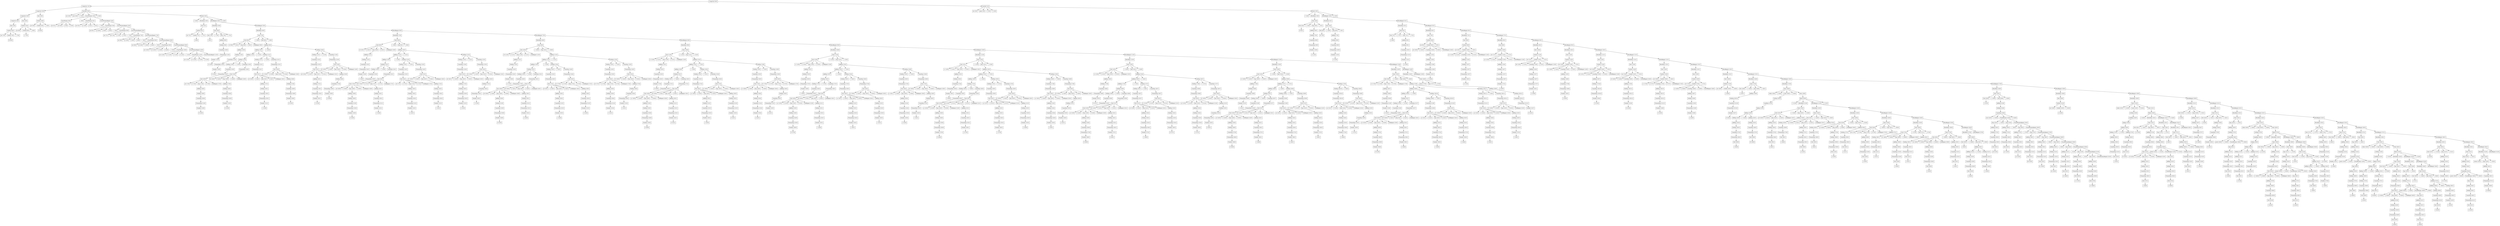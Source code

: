digraph tree {
	fontname = "Consolas"
	fontsize = 24
	node[shape = "box"]

	"CompUnit (0)(0)" -> "CompUnit (1)(0)";
	"CompUnit (0)(0)" -> "FuncDef (1)(0)";
	"CompUnit (1)(0)" -> "CompUnit (2)(0)";
	"CompUnit (1)(0)" -> "FuncDef (2)(0)";
	"FuncDef (1)(0)" -> "int (2)(0)";
	"FuncDef (1)(0)" -> "main (2)(0)";
	"FuncDef (1)(0)" -> "( (2)(0)";
	"FuncDef (1)(0)" -> ") (2)(0)";
	"FuncDef (1)(0)" -> "Block (2)(0)";
	"CompUnit (2)(0)" -> "CompUnit (3)(0)";
	"CompUnit (2)(0)" -> "Decl (3)(0)";
	"FuncDef (2)(0)" -> "int (3)(0)";
	"FuncDef (2)(0)" -> "mul (3)(0)";
	"FuncDef (2)(0)" -> "( (3)(0)";
	"FuncDef (2)(0)" -> "FuncFParams (3)(0)";
	"FuncDef (2)(0)" -> ") (3)(0)";
	"FuncDef (2)(0)" -> "Block (3)(0)";
	"Block (2)(0)" -> "{ (3)(0)";
	"Block (2)(0)" -> "BlockItem (3)(0)";
	"Block (2)(0)" -> "BlockRepeat (3)(0)";
	"Block (2)(0)" -> "} (3)(0)";
	"CompUnit (3)(0)" -> "CompUnit (4)(0)";
	"CompUnit (3)(0)" -> "Decl (4)(0)";
	"Decl (3)(0)" -> "VarDecl (4)(0)";
	"FuncFParams (3)(0)" -> "FuncFParam (4)(0)";
	"FuncFParams (3)(0)" -> ", (4)(0)";
	"FuncFParams (3)(0)" -> "FuncFParam (4)(1)";
	"FuncFParams (3)(0)" -> "FuncFParamsRepeat (4)(0)";
	"Block (3)(0)" -> "{ (4)(0)";
	"Block (3)(0)" -> "BlockItem (4)(0)";
	"Block (3)(0)" -> "BlockRepeat (4)(0)";
	"Block (3)(0)" -> "} (4)(0)";
	"BlockItem (3)(0)" -> "Stmt (4)(0)";
	"BlockRepeat (3)(0)" -> "BlockItem (4)(1)";
	"BlockRepeat (3)(0)" -> "BlockRepeat (4)(1)";
	"CompUnit (4)(0)" -> "Decl (5)(0)";
	"Decl (4)(0)" -> "VarDecl (5)(0)";
	"VarDecl (4)(0)" -> "int (5)(0)";
	"VarDecl (4)(0)" -> "VarDef (5)(0)";
	"VarDecl (4)(0)" -> "; (5)(0)";
	"FuncFParam (4)(0)" -> "int (5)(1)";
	"FuncFParam (4)(0)" -> "a0 (5)(0)";
	"FuncFParam (4)(0)" -> "[ (5)(0)";
	"FuncFParam (4)(0)" -> "] (5)(0)";
	"FuncFParam (4)(1)" -> "int (5)(2)";
	"FuncFParam (4)(1)" -> "a1 (5)(0)";
	"FuncFParam (4)(1)" -> "[ (5)(1)";
	"FuncFParam (4)(1)" -> "] (5)(1)";
	"FuncFParamsRepeat (4)(0)" -> ", (5)(0)";
	"FuncFParamsRepeat (4)(0)" -> "FuncFParam (5)(0)";
	"FuncFParamsRepeat (4)(0)" -> "FuncFParamsRepeat (5)(0)";
	"BlockItem (4)(0)" -> "Decl (5)(1)";
	"BlockRepeat (4)(0)" -> "BlockItem (5)(0)";
	"BlockRepeat (4)(0)" -> "BlockRepeat (5)(0)";
	"Stmt (4)(0)" -> "LVal (5)(0)";
	"Stmt (4)(0)" -> "= (5)(0)";
	"Stmt (4)(0)" -> "Exp (5)(0)";
	"Stmt (4)(0)" -> "; (5)(1)";
	"BlockItem (4)(1)" -> "Stmt (5)(0)";
	"BlockRepeat (4)(1)" -> "BlockItem (5)(1)";
	"BlockRepeat (4)(1)" -> "BlockRepeat (5)(1)";
	"Decl (5)(0)" -> "VarDecl (6)(0)";
	"VarDecl (5)(0)" -> "int (6)(0)";
	"VarDecl (5)(0)" -> "VarDef (6)(0)";
	"VarDecl (5)(0)" -> "; (6)(0)";
	"VarDef (5)(0)" -> "N (6)(0)";
	"FuncFParam (5)(0)" -> "int (6)(1)";
	"FuncFParam (5)(0)" -> "a2 (6)(0)";
	"FuncFParam (5)(0)" -> "[ (6)(0)";
	"FuncFParam (5)(0)" -> "] (6)(0)";
	"FuncFParamsRepeat (5)(0)" -> ", (6)(0)";
	"FuncFParamsRepeat (5)(0)" -> "FuncFParam (6)(0)";
	"FuncFParamsRepeat (5)(0)" -> "FuncFParamsRepeat (6)(0)";
	"Decl (5)(1)" -> "VarDecl (6)(1)";
	"BlockItem (5)(0)" -> "Stmt (6)(0)";
	"BlockRepeat (5)(0)" -> "BlockItem (6)(0)";
	"BlockRepeat (5)(0)" -> "BlockRepeat (6)(0)";
	"LVal (5)(0)" -> "N (6)(1)";
	"Exp (5)(0)" -> "AddExp (6)(0)";
	"Stmt (5)(0)" -> "LVal (6)(0)";
	"Stmt (5)(0)" -> "= (6)(0)";
	"Stmt (5)(0)" -> "Exp (6)(0)";
	"Stmt (5)(0)" -> "; (6)(1)";
	"BlockItem (5)(1)" -> "Stmt (6)(1)";
	"BlockRepeat (5)(1)" -> "BlockItem (6)(1)";
	"BlockRepeat (5)(1)" -> "BlockRepeat (6)(1)";
	"VarDecl (6)(0)" -> "int (7)(0)";
	"VarDecl (6)(0)" -> "VarDef (7)(0)";
	"VarDecl (6)(0)" -> "; (7)(0)";
	"VarDef (6)(0)" -> "L (7)(0)";
	"FuncFParam (6)(0)" -> "int (7)(1)";
	"FuncFParam (6)(0)" -> "b0 (7)(0)";
	"FuncFParam (6)(0)" -> "[ (7)(0)";
	"FuncFParam (6)(0)" -> "] (7)(0)";
	"FuncFParamsRepeat (6)(0)" -> ", (7)(0)";
	"FuncFParamsRepeat (6)(0)" -> "FuncFParam (7)(0)";
	"FuncFParamsRepeat (6)(0)" -> "FuncFParamsRepeat (7)(0)";
	"VarDecl (6)(1)" -> "int (7)(2)";
	"VarDecl (6)(1)" -> "VarDef (7)(1)";
	"VarDecl (6)(1)" -> "; (7)(1)";
	"Stmt (6)(0)" -> "LVal (7)(0)";
	"Stmt (6)(0)" -> "= (7)(0)";
	"Stmt (6)(0)" -> "Exp (7)(0)";
	"Stmt (6)(0)" -> "; (7)(2)";
	"BlockItem (6)(0)" -> "Stmt (7)(0)";
	"BlockRepeat (6)(0)" -> "BlockItem (7)(0)";
	"BlockRepeat (6)(0)" -> "BlockRepeat (7)(0)";
	"AddExp (6)(0)" -> "MulExp (7)(0)";
	"LVal (6)(0)" -> "M (7)(0)";
	"Exp (6)(0)" -> "AddExp (7)(0)";
	"Stmt (6)(1)" -> "LVal (7)(1)";
	"Stmt (6)(1)" -> "= (7)(1)";
	"Stmt (6)(1)" -> "Exp (7)(1)";
	"Stmt (6)(1)" -> "; (7)(3)";
	"BlockItem (6)(1)" -> "Decl (7)(0)";
	"BlockRepeat (6)(1)" -> "BlockItem (7)(1)";
	"BlockRepeat (6)(1)" -> "BlockRepeat (7)(1)";
	"VarDef (7)(0)" -> "M (8)(0)";
	"FuncFParam (7)(0)" -> "int (8)(0)";
	"FuncFParam (7)(0)" -> "b1 (8)(0)";
	"FuncFParam (7)(0)" -> "[ (8)(0)";
	"FuncFParam (7)(0)" -> "] (8)(0)";
	"FuncFParamsRepeat (7)(0)" -> ", (8)(0)";
	"FuncFParamsRepeat (7)(0)" -> "FuncFParam (8)(0)";
	"FuncFParamsRepeat (7)(0)" -> "FuncFParamsRepeat (8)(0)";
	"VarDef (7)(1)" -> "i (8)(0)";
	"LVal (7)(0)" -> "i (8)(1)";
	"Exp (7)(0)" -> "AddExp (8)(0)";
	"Stmt (7)(0)" -> "LVal (8)(0)";
	"Stmt (7)(0)" -> "= (8)(0)";
	"Stmt (7)(0)" -> "Exp (8)(0)";
	"Stmt (7)(0)" -> "; (8)(0)";
	"BlockItem (7)(0)" -> "Stmt (8)(0)";
	"BlockRepeat (7)(0)" -> "BlockItem (8)(0)";
	"BlockRepeat (7)(0)" -> "BlockRepeat (8)(0)";
	"MulExp (7)(0)" -> "UnaryExp (8)(0)";
	"AddExp (7)(0)" -> "MulExp (8)(0)";
	"LVal (7)(1)" -> "L (8)(0)";
	"Exp (7)(1)" -> "AddExp (8)(1)";
	"Decl (7)(0)" -> "VarDecl (8)(0)";
	"BlockItem (7)(1)" -> "Decl (8)(0)";
	"BlockRepeat (7)(1)" -> "BlockItem (8)(1)";
	"BlockRepeat (7)(1)" -> "BlockRepeat (8)(1)";
	"FuncFParam (8)(0)" -> "int (9)(0)";
	"FuncFParam (8)(0)" -> "b2 (9)(0)";
	"FuncFParam (8)(0)" -> "[ (9)(0)";
	"FuncFParam (8)(0)" -> "] (9)(0)";
	"FuncFParamsRepeat (8)(0)" -> ", (9)(0)";
	"FuncFParamsRepeat (8)(0)" -> "FuncFParam (9)(0)";
	"FuncFParamsRepeat (8)(0)" -> "FuncFParamsRepeat (9)(0)";
	"AddExp (8)(0)" -> "MulExp (9)(0)";
	"LVal (8)(0)" -> "c0 (9)(0)";
	"LVal (8)(0)" -> "[ (9)(1)";
	"LVal (8)(0)" -> "Exp (9)(0)";
	"LVal (8)(0)" -> "] (9)(1)";
	"LVal (8)(0)" -> "LValRepeat (9)(0)";
	"Exp (8)(0)" -> "AddExp (9)(0)";
	"Stmt (8)(0)" -> "LVal (9)(0)";
	"Stmt (8)(0)" -> "= (9)(0)";
	"Stmt (8)(0)" -> "Exp (9)(1)";
	"Stmt (8)(0)" -> "; (9)(0)";
	"BlockItem (8)(0)" -> "Stmt (9)(0)";
	"BlockRepeat (8)(0)" -> "BlockItem (9)(0)";
	"BlockRepeat (8)(0)" -> "BlockRepeat (9)(0)";
	"UnaryExp (8)(0)" -> "PrimaryExp (9)(0)";
	"MulExp (8)(0)" -> "UnaryExp (9)(0)";
	"AddExp (8)(1)" -> "MulExp (9)(1)";
	"VarDecl (8)(0)" -> "int (9)(1)";
	"VarDecl (8)(0)" -> "VarDef (9)(0)";
	"VarDecl (8)(0)" -> "; (9)(1)";
	"Decl (8)(0)" -> "VarDecl (9)(0)";
	"BlockItem (8)(1)" -> "Decl (9)(0)";
	"BlockRepeat (8)(1)" -> "BlockItem (9)(1)";
	"BlockRepeat (8)(1)" -> "BlockRepeat (9)(1)";
	"FuncFParam (9)(0)" -> "int (10)(0)";
	"FuncFParam (9)(0)" -> "c0 (10)(0)";
	"FuncFParam (9)(0)" -> "[ (10)(0)";
	"FuncFParam (9)(0)" -> "] (10)(0)";
	"FuncFParamsRepeat (9)(0)" -> ", (10)(0)";
	"FuncFParamsRepeat (9)(0)" -> "FuncFParam (10)(0)";
	"FuncFParamsRepeat (9)(0)" -> "FuncFParamsRepeat (10)(0)";
	"MulExp (9)(0)" -> "UnaryExp (10)(0)";
	"Exp (9)(0)" -> "AddExp (10)(0)";
	"AddExp (9)(0)" -> "AddExp (10)(1)";
	"AddExp (9)(0)" -> "+ (10)(0)";
	"AddExp (9)(0)" -> "MulExp (10)(0)";
	"LVal (9)(0)" -> "c0 (10)(1)";
	"LVal (9)(0)" -> "[ (10)(1)";
	"LVal (9)(0)" -> "Exp (10)(0)";
	"LVal (9)(0)" -> "] (10)(1)";
	"LVal (9)(0)" -> "LValRepeat (10)(0)";
	"Exp (9)(1)" -> "AddExp (10)(2)";
	"Stmt (9)(0)" -> "LVal (10)(0)";
	"Stmt (9)(0)" -> "= (10)(0)";
	"Stmt (9)(0)" -> "Exp (10)(1)";
	"Stmt (9)(0)" -> "; (10)(0)";
	"BlockItem (9)(0)" -> "Stmt (10)(0)";
	"BlockRepeat (9)(0)" -> "BlockItem (10)(0)";
	"BlockRepeat (9)(0)" -> "BlockRepeat (10)(0)";
	"PrimaryExp (9)(0)" -> "Number (10)(0)";
	"UnaryExp (9)(0)" -> "PrimaryExp (10)(0)";
	"MulExp (9)(1)" -> "UnaryExp (10)(1)";
	"VarDef (9)(0)" -> "a0 (10)(0)";
	"VarDef (9)(0)" -> "[ (10)(2)";
	"VarDef (9)(0)" -> "ConstExp (10)(0)";
	"VarDef (9)(0)" -> "] (10)(2)";
	"VarDef (9)(0)" -> "VarDefRepeat (10)(0)";
	"VarDecl (9)(0)" -> "int (10)(1)";
	"VarDecl (9)(0)" -> "VarDef (10)(0)";
	"VarDecl (9)(0)" -> "; (10)(1)";
	"Decl (9)(0)" -> "VarDecl (10)(0)";
	"BlockItem (9)(1)" -> "Decl (10)(0)";
	"BlockRepeat (9)(1)" -> "BlockItem (10)(1)";
	"BlockRepeat (9)(1)" -> "BlockRepeat (10)(1)";
	"FuncFParam (10)(0)" -> "int (11)(0)";
	"FuncFParam (10)(0)" -> "c1 (11)(0)";
	"FuncFParam (10)(0)" -> "[ (11)(0)";
	"FuncFParam (10)(0)" -> "] (11)(0)";
	"FuncFParamsRepeat (10)(0)" -> ", (11)(0)";
	"FuncFParamsRepeat (10)(0)" -> "FuncFParam (11)(0)";
	"FuncFParamsRepeat (10)(0)" -> "FuncFParamsRepeat (11)(0)";
	"UnaryExp (10)(0)" -> "PrimaryExp (11)(0)";
	"AddExp (10)(0)" -> "MulExp (11)(0)";
	"AddExp (10)(1)" -> "AddExp (11)(0)";
	"AddExp (10)(1)" -> "+ (11)(0)";
	"AddExp (10)(1)" -> "MulExp (11)(1)";
	"MulExp (10)(0)" -> "MulExp (11)(2)";
	"MulExp (10)(0)" -> "* (11)(0)";
	"MulExp (10)(0)" -> "UnaryExp (11)(0)";
	"Exp (10)(0)" -> "AddExp (11)(1)";
	"AddExp (10)(2)" -> "AddExp (11)(2)";
	"AddExp (10)(2)" -> "+ (11)(1)";
	"AddExp (10)(2)" -> "MulExp (11)(3)";
	"LVal (10)(0)" -> "c0 (11)(0)";
	"LVal (10)(0)" -> "[ (11)(1)";
	"LVal (10)(0)" -> "Exp (11)(0)";
	"LVal (10)(0)" -> "] (11)(1)";
	"LVal (10)(0)" -> "LValRepeat (11)(0)";
	"Exp (10)(1)" -> "AddExp (11)(3)";
	"Stmt (10)(0)" -> "LVal (11)(0)";
	"Stmt (10)(0)" -> "= (11)(0)";
	"Stmt (10)(0)" -> "Exp (11)(1)";
	"Stmt (10)(0)" -> "; (11)(0)";
	"BlockItem (10)(0)" -> "Stmt (11)(0)";
	"BlockRepeat (10)(0)" -> "BlockItem (11)(0)";
	"BlockRepeat (10)(0)" -> "BlockRepeat (11)(0)";
	"Number (10)(0)" -> "3 (11)(0)";
	"PrimaryExp (10)(0)" -> "Number (11)(0)";
	"UnaryExp (10)(1)" -> "PrimaryExp (11)(1)";
	"ConstExp (10)(0)" -> "AddExp (11)(4)";
	"VarDef (10)(0)" -> "a1 (11)(0)";
	"VarDef (10)(0)" -> "[ (11)(2)";
	"VarDef (10)(0)" -> "ConstExp (11)(0)";
	"VarDef (10)(0)" -> "] (11)(2)";
	"VarDef (10)(0)" -> "VarDefRepeat (11)(0)";
	"VarDecl (10)(0)" -> "int (11)(1)";
	"VarDecl (10)(0)" -> "VarDef (11)(0)";
	"VarDecl (10)(0)" -> "; (11)(1)";
	"Decl (10)(0)" -> "VarDecl (11)(0)";
	"BlockItem (10)(1)" -> "Decl (11)(0)";
	"BlockRepeat (10)(1)" -> "BlockItem (11)(1)";
	"BlockRepeat (10)(1)" -> "BlockRepeat (11)(1)";
	"FuncFParam (11)(0)" -> "int (12)(0)";
	"FuncFParam (11)(0)" -> "c2 (12)(0)";
	"FuncFParam (11)(0)" -> "[ (12)(0)";
	"FuncFParam (11)(0)" -> "] (12)(0)";
	"PrimaryExp (11)(0)" -> "Number (12)(0)";
	"MulExp (11)(0)" -> "UnaryExp (12)(0)";
	"AddExp (11)(0)" -> "MulExp (12)(0)";
	"MulExp (11)(1)" -> "MulExp (12)(1)";
	"MulExp (11)(1)" -> "* (12)(0)";
	"MulExp (11)(1)" -> "UnaryExp (12)(1)";
	"MulExp (11)(2)" -> "UnaryExp (12)(2)";
	"UnaryExp (11)(0)" -> "PrimaryExp (12)(0)";
	"AddExp (11)(1)" -> "MulExp (12)(2)";
	"AddExp (11)(2)" -> "AddExp (12)(0)";
	"AddExp (11)(2)" -> "+ (12)(0)";
	"AddExp (11)(2)" -> "MulExp (12)(3)";
	"MulExp (11)(3)" -> "MulExp (12)(4)";
	"MulExp (11)(3)" -> "* (12)(1)";
	"MulExp (11)(3)" -> "UnaryExp (12)(3)";
	"Exp (11)(0)" -> "AddExp (12)(1)";
	"AddExp (11)(3)" -> "AddExp (12)(2)";
	"AddExp (11)(3)" -> "+ (12)(1)";
	"AddExp (11)(3)" -> "MulExp (12)(5)";
	"LVal (11)(0)" -> "c1 (12)(0)";
	"LVal (11)(0)" -> "[ (12)(1)";
	"LVal (11)(0)" -> "Exp (12)(0)";
	"LVal (11)(0)" -> "] (12)(1)";
	"LVal (11)(0)" -> "LValRepeat (12)(0)";
	"Exp (11)(1)" -> "AddExp (12)(3)";
	"Stmt (11)(0)" -> "LVal (12)(0)";
	"Stmt (11)(0)" -> "= (12)(0)";
	"Stmt (11)(0)" -> "Exp (12)(1)";
	"Stmt (11)(0)" -> "; (12)(0)";
	"BlockItem (11)(0)" -> "Stmt (12)(0)";
	"BlockRepeat (11)(0)" -> "BlockItem (12)(0)";
	"BlockRepeat (11)(0)" -> "BlockRepeat (12)(0)";
	"Number (11)(0)" -> "3 (12)(0)";
	"PrimaryExp (11)(1)" -> "Number (12)(1)";
	"AddExp (11)(4)" -> "MulExp (12)(6)";
	"ConstExp (11)(0)" -> "AddExp (12)(4)";
	"VarDef (11)(0)" -> "a2 (12)(0)";
	"VarDef (11)(0)" -> "[ (12)(2)";
	"VarDef (11)(0)" -> "ConstExp (12)(0)";
	"VarDef (11)(0)" -> "] (12)(2)";
	"VarDef (11)(0)" -> "VarDefRepeat (12)(0)";
	"VarDecl (11)(0)" -> "int (12)(1)";
	"VarDecl (11)(0)" -> "VarDef (12)(0)";
	"VarDecl (11)(0)" -> "; (12)(1)";
	"Decl (11)(0)" -> "VarDecl (12)(0)";
	"BlockItem (11)(1)" -> "Decl (12)(0)";
	"BlockRepeat (11)(1)" -> "BlockItem (12)(1)";
	"BlockRepeat (11)(1)" -> "BlockRepeat (12)(1)";
	"Number (12)(0)" -> "0 (13)(0)";
	"UnaryExp (12)(0)" -> "PrimaryExp (13)(0)";
	"MulExp (12)(0)" -> "MulExp (13)(0)";
	"MulExp (12)(0)" -> "* (13)(0)";
	"MulExp (12)(0)" -> "UnaryExp (13)(0)";
	"MulExp (12)(1)" -> "UnaryExp (13)(1)";
	"UnaryExp (12)(1)" -> "PrimaryExp (13)(1)";
	"UnaryExp (12)(2)" -> "PrimaryExp (13)(2)";
	"PrimaryExp (12)(0)" -> "LVal (13)(0)";
	"MulExp (12)(2)" -> "UnaryExp (13)(2)";
	"AddExp (12)(0)" -> "MulExp (13)(1)";
	"MulExp (12)(3)" -> "MulExp (13)(2)";
	"MulExp (12)(3)" -> "* (13)(1)";
	"MulExp (12)(3)" -> "UnaryExp (13)(3)";
	"MulExp (12)(4)" -> "UnaryExp (13)(4)";
	"UnaryExp (12)(3)" -> "PrimaryExp (13)(3)";
	"AddExp (12)(1)" -> "MulExp (13)(3)";
	"AddExp (12)(2)" -> "AddExp (13)(0)";
	"AddExp (12)(2)" -> "+ (13)(0)";
	"AddExp (12)(2)" -> "MulExp (13)(4)";
	"MulExp (12)(5)" -> "MulExp (13)(5)";
	"MulExp (12)(5)" -> "* (13)(2)";
	"MulExp (12)(5)" -> "UnaryExp (13)(5)";
	"Exp (12)(0)" -> "AddExp (13)(1)";
	"AddExp (12)(3)" -> "AddExp (13)(2)";
	"AddExp (12)(3)" -> "+ (13)(1)";
	"AddExp (12)(3)" -> "MulExp (13)(6)";
	"LVal (12)(0)" -> "c1 (13)(0)";
	"LVal (12)(0)" -> "[ (13)(0)";
	"LVal (12)(0)" -> "Exp (13)(0)";
	"LVal (12)(0)" -> "] (13)(0)";
	"LVal (12)(0)" -> "LValRepeat (13)(0)";
	"Exp (12)(1)" -> "AddExp (13)(3)";
	"Stmt (12)(0)" -> "LVal (13)(1)";
	"Stmt (12)(0)" -> "= (13)(0)";
	"Stmt (12)(0)" -> "Exp (13)(1)";
	"Stmt (12)(0)" -> "; (13)(0)";
	"BlockItem (12)(0)" -> "Stmt (13)(0)";
	"BlockRepeat (12)(0)" -> "BlockItem (13)(0)";
	"BlockRepeat (12)(0)" -> "BlockRepeat (13)(0)";
	"Number (12)(1)" -> "3 (13)(0)";
	"MulExp (12)(6)" -> "UnaryExp (13)(6)";
	"AddExp (12)(4)" -> "MulExp (13)(7)";
	"ConstExp (12)(0)" -> "AddExp (13)(4)";
	"VarDef (12)(0)" -> "b0 (13)(0)";
	"VarDef (12)(0)" -> "[ (13)(1)";
	"VarDef (12)(0)" -> "ConstExp (13)(0)";
	"VarDef (12)(0)" -> "] (13)(1)";
	"VarDef (12)(0)" -> "VarDefRepeat (13)(0)";
	"VarDecl (12)(0)" -> "int (13)(0)";
	"VarDecl (12)(0)" -> "VarDef (13)(0)";
	"VarDecl (12)(0)" -> "; (13)(1)";
	"Decl (12)(0)" -> "VarDecl (13)(0)";
	"BlockItem (12)(1)" -> "Decl (13)(0)";
	"BlockRepeat (12)(1)" -> "BlockItem (13)(1)";
	"BlockRepeat (12)(1)" -> "BlockRepeat (13)(1)";
	"PrimaryExp (13)(0)" -> "Number (14)(0)";
	"MulExp (13)(0)" -> "UnaryExp (14)(0)";
	"UnaryExp (13)(0)" -> "PrimaryExp (14)(0)";
	"UnaryExp (13)(1)" -> "PrimaryExp (14)(1)";
	"PrimaryExp (13)(1)" -> "LVal (14)(0)";
	"PrimaryExp (13)(2)" -> "LVal (14)(1)";
	"LVal (13)(0)" -> "b2 (14)(0)";
	"LVal (13)(0)" -> "[ (14)(0)";
	"LVal (13)(0)" -> "Exp (14)(0)";
	"LVal (13)(0)" -> "] (14)(0)";
	"LVal (13)(0)" -> "LValRepeat (14)(0)";
	"UnaryExp (13)(2)" -> "PrimaryExp (14)(2)";
	"MulExp (13)(1)" -> "MulExp (14)(0)";
	"MulExp (13)(1)" -> "* (14)(0)";
	"MulExp (13)(1)" -> "UnaryExp (14)(1)";
	"MulExp (13)(2)" -> "UnaryExp (14)(2)";
	"UnaryExp (13)(3)" -> "PrimaryExp (14)(3)";
	"UnaryExp (13)(4)" -> "PrimaryExp (14)(4)";
	"PrimaryExp (13)(3)" -> "LVal (14)(2)";
	"MulExp (13)(3)" -> "UnaryExp (14)(3)";
	"AddExp (13)(0)" -> "MulExp (14)(1)";
	"MulExp (13)(4)" -> "MulExp (14)(2)";
	"MulExp (13)(4)" -> "* (14)(1)";
	"MulExp (13)(4)" -> "UnaryExp (14)(4)";
	"MulExp (13)(5)" -> "UnaryExp (14)(5)";
	"UnaryExp (13)(5)" -> "PrimaryExp (14)(5)";
	"AddExp (13)(1)" -> "MulExp (14)(3)";
	"AddExp (13)(2)" -> "AddExp (14)(0)";
	"AddExp (13)(2)" -> "+ (14)(0)";
	"AddExp (13)(2)" -> "MulExp (14)(4)";
	"MulExp (13)(6)" -> "MulExp (14)(5)";
	"MulExp (13)(6)" -> "* (14)(2)";
	"MulExp (13)(6)" -> "UnaryExp (14)(6)";
	"Exp (13)(0)" -> "AddExp (14)(1)";
	"AddExp (13)(3)" -> "AddExp (14)(2)";
	"AddExp (13)(3)" -> "+ (14)(1)";
	"AddExp (13)(3)" -> "MulExp (14)(6)";
	"LVal (13)(1)" -> "c1 (14)(0)";
	"LVal (13)(1)" -> "[ (14)(1)";
	"LVal (13)(1)" -> "Exp (14)(1)";
	"LVal (13)(1)" -> "] (14)(1)";
	"LVal (13)(1)" -> "LValRepeat (14)(1)";
	"Exp (13)(1)" -> "AddExp (14)(3)";
	"Stmt (13)(0)" -> "LVal (14)(3)";
	"Stmt (13)(0)" -> "= (14)(0)";
	"Stmt (13)(0)" -> "Exp (14)(2)";
	"Stmt (13)(0)" -> "; (14)(0)";
	"BlockItem (13)(0)" -> "Stmt (14)(0)";
	"BlockRepeat (13)(0)" -> "BlockItem (14)(0)";
	"BlockRepeat (13)(0)" -> "BlockRepeat (14)(0)";
	"UnaryExp (13)(6)" -> "PrimaryExp (14)(6)";
	"MulExp (13)(7)" -> "UnaryExp (14)(7)";
	"AddExp (13)(4)" -> "MulExp (14)(7)";
	"ConstExp (13)(0)" -> "AddExp (14)(4)";
	"VarDef (13)(0)" -> "b1 (14)(0)";
	"VarDef (13)(0)" -> "[ (14)(2)";
	"VarDef (13)(0)" -> "ConstExp (14)(0)";
	"VarDef (13)(0)" -> "] (14)(2)";
	"VarDef (13)(0)" -> "VarDefRepeat (14)(0)";
	"VarDecl (13)(0)" -> "int (14)(0)";
	"VarDecl (13)(0)" -> "VarDef (14)(0)";
	"VarDecl (13)(0)" -> "; (14)(1)";
	"Decl (13)(0)" -> "VarDecl (14)(0)";
	"BlockItem (13)(1)" -> "Decl (14)(0)";
	"BlockRepeat (13)(1)" -> "BlockItem (14)(1)";
	"BlockRepeat (13)(1)" -> "BlockRepeat (14)(1)";
	"Number (14)(0)" -> "0 (15)(0)";
	"UnaryExp (14)(0)" -> "PrimaryExp (15)(0)";
	"PrimaryExp (14)(0)" -> "LVal (15)(0)";
	"PrimaryExp (14)(1)" -> "LVal (15)(1)";
	"LVal (14)(0)" -> "b1 (15)(0)";
	"LVal (14)(0)" -> "[ (15)(0)";
	"LVal (14)(0)" -> "Exp (15)(0)";
	"LVal (14)(0)" -> "] (15)(0)";
	"LVal (14)(0)" -> "LValRepeat (15)(0)";
	"LVal (14)(1)" -> "a0 (15)(0)";
	"LVal (14)(1)" -> "[ (15)(1)";
	"LVal (14)(1)" -> "Exp (15)(1)";
	"LVal (14)(1)" -> "] (15)(1)";
	"LVal (14)(1)" -> "LValRepeat (15)(1)";
	"Exp (14)(0)" -> "AddExp (15)(0)";
	"PrimaryExp (14)(2)" -> "Number (15)(0)";
	"MulExp (14)(0)" -> "UnaryExp (15)(0)";
	"UnaryExp (14)(1)" -> "PrimaryExp (15)(1)";
	"UnaryExp (14)(2)" -> "PrimaryExp (15)(2)";
	"PrimaryExp (14)(3)" -> "LVal (15)(2)";
	"PrimaryExp (14)(4)" -> "LVal (15)(3)";
	"LVal (14)(2)" -> "b2 (15)(0)";
	"LVal (14)(2)" -> "[ (15)(2)";
	"LVal (14)(2)" -> "Exp (15)(2)";
	"LVal (14)(2)" -> "] (15)(2)";
	"LVal (14)(2)" -> "LValRepeat (15)(2)";
	"UnaryExp (14)(3)" -> "PrimaryExp (15)(3)";
	"MulExp (14)(1)" -> "MulExp (15)(0)";
	"MulExp (14)(1)" -> "* (15)(0)";
	"MulExp (14)(1)" -> "UnaryExp (15)(1)";
	"MulExp (14)(2)" -> "UnaryExp (15)(2)";
	"UnaryExp (14)(4)" -> "PrimaryExp (15)(4)";
	"UnaryExp (14)(5)" -> "PrimaryExp (15)(5)";
	"PrimaryExp (14)(5)" -> "LVal (15)(4)";
	"MulExp (14)(3)" -> "UnaryExp (15)(3)";
	"AddExp (14)(0)" -> "MulExp (15)(1)";
	"MulExp (14)(4)" -> "MulExp (15)(2)";
	"MulExp (14)(4)" -> "* (15)(1)";
	"MulExp (14)(4)" -> "UnaryExp (15)(4)";
	"MulExp (14)(5)" -> "UnaryExp (15)(5)";
	"UnaryExp (14)(6)" -> "PrimaryExp (15)(6)";
	"AddExp (14)(1)" -> "MulExp (15)(3)";
	"AddExp (14)(2)" -> "AddExp (15)(1)";
	"AddExp (14)(2)" -> "+ (15)(0)";
	"AddExp (14)(2)" -> "MulExp (15)(4)";
	"MulExp (14)(6)" -> "MulExp (15)(5)";
	"MulExp (14)(6)" -> "* (15)(2)";
	"MulExp (14)(6)" -> "UnaryExp (15)(6)";
	"Exp (14)(1)" -> "AddExp (15)(2)";
	"AddExp (14)(3)" -> "AddExp (15)(3)";
	"AddExp (14)(3)" -> "+ (15)(1)";
	"AddExp (14)(3)" -> "MulExp (15)(6)";
	"LVal (14)(3)" -> "c2 (15)(0)";
	"LVal (14)(3)" -> "[ (15)(3)";
	"LVal (14)(3)" -> "Exp (15)(3)";
	"LVal (14)(3)" -> "] (15)(3)";
	"LVal (14)(3)" -> "LValRepeat (15)(3)";
	"Exp (14)(2)" -> "AddExp (15)(4)";
	"Stmt (14)(0)" -> "LVal (15)(5)";
	"Stmt (14)(0)" -> "= (15)(0)";
	"Stmt (14)(0)" -> "Exp (15)(4)";
	"Stmt (14)(0)" -> "; (15)(0)";
	"BlockItem (14)(0)" -> "Stmt (15)(0)";
	"BlockRepeat (14)(0)" -> "BlockItem (15)(0)";
	"BlockRepeat (14)(0)" -> "BlockRepeat (15)(0)";
	"PrimaryExp (14)(6)" -> "Number (15)(1)";
	"UnaryExp (14)(7)" -> "PrimaryExp (15)(7)";
	"MulExp (14)(7)" -> "UnaryExp (15)(7)";
	"AddExp (14)(4)" -> "MulExp (15)(7)";
	"ConstExp (14)(0)" -> "AddExp (15)(5)";
	"VarDef (14)(0)" -> "b2 (15)(1)";
	"VarDef (14)(0)" -> "[ (15)(4)";
	"VarDef (14)(0)" -> "ConstExp (15)(0)";
	"VarDef (14)(0)" -> "] (15)(4)";
	"VarDef (14)(0)" -> "VarDefRepeat (15)(0)";
	"VarDecl (14)(0)" -> "int (15)(0)";
	"VarDecl (14)(0)" -> "VarDef (15)(0)";
	"VarDecl (14)(0)" -> "; (15)(1)";
	"Decl (14)(0)" -> "VarDecl (15)(0)";
	"BlockItem (14)(1)" -> "Decl (15)(0)";
	"BlockRepeat (14)(1)" -> "BlockItem (15)(1)";
	"BlockRepeat (14)(1)" -> "BlockRepeat (15)(1)";
	"PrimaryExp (15)(0)" -> "LVal (16)(0)";
	"LVal (15)(0)" -> "b0 (16)(0)";
	"LVal (15)(0)" -> "[ (16)(0)";
	"LVal (15)(0)" -> "Exp (16)(0)";
	"LVal (15)(0)" -> "] (16)(0)";
	"LVal (15)(0)" -> "LValRepeat (16)(0)";
	"LVal (15)(1)" -> "a0 (16)(0)";
	"LVal (15)(1)" -> "[ (16)(1)";
	"LVal (15)(1)" -> "Exp (16)(1)";
	"LVal (15)(1)" -> "] (16)(1)";
	"LVal (15)(1)" -> "LValRepeat (16)(1)";
	"Exp (15)(0)" -> "AddExp (16)(0)";
	"Exp (15)(1)" -> "AddExp (16)(1)";
	"AddExp (15)(0)" -> "MulExp (16)(0)";
	"Number (15)(0)" -> "1 (16)(0)";
	"UnaryExp (15)(0)" -> "PrimaryExp (16)(0)";
	"PrimaryExp (15)(1)" -> "LVal (16)(1)";
	"PrimaryExp (15)(2)" -> "LVal (16)(2)";
	"LVal (15)(2)" -> "b1 (16)(0)";
	"LVal (15)(2)" -> "[ (16)(2)";
	"LVal (15)(2)" -> "Exp (16)(2)";
	"LVal (15)(2)" -> "] (16)(2)";
	"LVal (15)(2)" -> "LValRepeat (16)(2)";
	"LVal (15)(3)" -> "a0 (16)(1)";
	"LVal (15)(3)" -> "[ (16)(3)";
	"LVal (15)(3)" -> "Exp (16)(3)";
	"LVal (15)(3)" -> "] (16)(3)";
	"LVal (15)(3)" -> "LValRepeat (16)(3)";
	"Exp (15)(2)" -> "AddExp (16)(2)";
	"PrimaryExp (15)(3)" -> "Number (16)(0)";
	"MulExp (15)(0)" -> "UnaryExp (16)(0)";
	"UnaryExp (15)(1)" -> "PrimaryExp (16)(1)";
	"UnaryExp (15)(2)" -> "PrimaryExp (16)(2)";
	"PrimaryExp (15)(4)" -> "LVal (16)(3)";
	"PrimaryExp (15)(5)" -> "LVal (16)(4)";
	"LVal (15)(4)" -> "b2 (16)(0)";
	"LVal (15)(4)" -> "[ (16)(4)";
	"LVal (15)(4)" -> "Exp (16)(4)";
	"LVal (15)(4)" -> "] (16)(4)";
	"LVal (15)(4)" -> "LValRepeat (16)(4)";
	"UnaryExp (15)(3)" -> "PrimaryExp (16)(3)";
	"MulExp (15)(1)" -> "MulExp (16)(1)";
	"MulExp (15)(1)" -> "* (16)(0)";
	"MulExp (15)(1)" -> "UnaryExp (16)(1)";
	"MulExp (15)(2)" -> "UnaryExp (16)(2)";
	"UnaryExp (15)(4)" -> "PrimaryExp (16)(4)";
	"UnaryExp (15)(5)" -> "PrimaryExp (16)(5)";
	"PrimaryExp (15)(6)" -> "LVal (16)(5)";
	"MulExp (15)(3)" -> "UnaryExp (16)(3)";
	"AddExp (15)(1)" -> "MulExp (16)(2)";
	"MulExp (15)(4)" -> "MulExp (16)(3)";
	"MulExp (15)(4)" -> "* (16)(1)";
	"MulExp (15)(4)" -> "UnaryExp (16)(4)";
	"MulExp (15)(5)" -> "UnaryExp (16)(5)";
	"UnaryExp (15)(6)" -> "PrimaryExp (16)(6)";
	"AddExp (15)(2)" -> "MulExp (16)(4)";
	"AddExp (15)(3)" -> "AddExp (16)(3)";
	"AddExp (15)(3)" -> "+ (16)(0)";
	"AddExp (15)(3)" -> "MulExp (16)(5)";
	"MulExp (15)(6)" -> "MulExp (16)(6)";
	"MulExp (15)(6)" -> "* (16)(2)";
	"MulExp (15)(6)" -> "UnaryExp (16)(6)";
	"Exp (15)(3)" -> "AddExp (16)(4)";
	"AddExp (15)(4)" -> "AddExp (16)(5)";
	"AddExp (15)(4)" -> "+ (16)(1)";
	"AddExp (15)(4)" -> "MulExp (16)(7)";
	"LVal (15)(5)" -> "c2 (16)(0)";
	"LVal (15)(5)" -> "[ (16)(5)";
	"LVal (15)(5)" -> "Exp (16)(5)";
	"LVal (15)(5)" -> "] (16)(5)";
	"LVal (15)(5)" -> "LValRepeat (16)(5)";
	"Exp (15)(4)" -> "AddExp (16)(6)";
	"Stmt (15)(0)" -> "LVal (16)(6)";
	"Stmt (15)(0)" -> "= (16)(0)";
	"Stmt (15)(0)" -> "Exp (16)(6)";
	"Stmt (15)(0)" -> "; (16)(0)";
	"BlockItem (15)(0)" -> "Stmt (16)(0)";
	"Number (15)(1)" -> "3 (16)(0)";
	"PrimaryExp (15)(7)" -> "Number (16)(1)";
	"UnaryExp (15)(7)" -> "PrimaryExp (16)(7)";
	"MulExp (15)(7)" -> "UnaryExp (16)(7)";
	"AddExp (15)(5)" -> "MulExp (16)(8)";
	"ConstExp (15)(0)" -> "AddExp (16)(7)";
	"VarDef (15)(0)" -> "c0 (16)(0)";
	"VarDef (15)(0)" -> "[ (16)(6)";
	"VarDef (15)(0)" -> "ConstExp (16)(0)";
	"VarDef (15)(0)" -> "] (16)(6)";
	"VarDef (15)(0)" -> "VarDefRepeat (16)(0)";
	"VarDecl (15)(0)" -> "int (16)(0)";
	"VarDecl (15)(0)" -> "VarDef (16)(0)";
	"VarDecl (15)(0)" -> "; (16)(1)";
	"Decl (15)(0)" -> "VarDecl (16)(0)";
	"BlockItem (15)(1)" -> "Decl (16)(0)";
	"BlockRepeat (15)(1)" -> "BlockItem (16)(0)";
	"BlockRepeat (15)(1)" -> "BlockRepeat (16)(0)";
	"LVal (16)(0)" -> "a0 (17)(0)";
	"LVal (16)(0)" -> "[ (17)(0)";
	"LVal (16)(0)" -> "Exp (17)(0)";
	"LVal (16)(0)" -> "] (17)(0)";
	"LVal (16)(0)" -> "LValRepeat (17)(0)";
	"Exp (16)(0)" -> "AddExp (17)(0)";
	"Exp (16)(1)" -> "AddExp (17)(1)";
	"AddExp (16)(0)" -> "MulExp (17)(0)";
	"AddExp (16)(1)" -> "MulExp (17)(1)";
	"MulExp (16)(0)" -> "UnaryExp (17)(0)";
	"PrimaryExp (16)(0)" -> "LVal (17)(0)";
	"LVal (16)(1)" -> "b0 (17)(0)";
	"LVal (16)(1)" -> "[ (17)(1)";
	"LVal (16)(1)" -> "Exp (17)(1)";
	"LVal (16)(1)" -> "] (17)(1)";
	"LVal (16)(1)" -> "LValRepeat (17)(1)";
	"LVal (16)(2)" -> "a0 (17)(1)";
	"LVal (16)(2)" -> "[ (17)(2)";
	"LVal (16)(2)" -> "Exp (17)(2)";
	"LVal (16)(2)" -> "] (17)(2)";
	"LVal (16)(2)" -> "LValRepeat (17)(2)";
	"Exp (16)(2)" -> "AddExp (17)(2)";
	"Exp (16)(3)" -> "AddExp (17)(3)";
	"AddExp (16)(2)" -> "MulExp (17)(2)";
	"Number (16)(0)" -> "2 (17)(0)";
	"UnaryExp (16)(0)" -> "PrimaryExp (17)(0)";
	"PrimaryExp (16)(1)" -> "LVal (17)(1)";
	"PrimaryExp (16)(2)" -> "LVal (17)(2)";
	"LVal (16)(3)" -> "b1 (17)(0)";
	"LVal (16)(3)" -> "[ (17)(3)";
	"LVal (16)(3)" -> "Exp (17)(3)";
	"LVal (16)(3)" -> "] (17)(3)";
	"LVal (16)(3)" -> "LValRepeat (17)(3)";
	"LVal (16)(4)" -> "a0 (17)(2)";
	"LVal (16)(4)" -> "[ (17)(4)";
	"LVal (16)(4)" -> "Exp (17)(4)";
	"LVal (16)(4)" -> "] (17)(4)";
	"LVal (16)(4)" -> "LValRepeat (17)(4)";
	"Exp (16)(4)" -> "AddExp (17)(4)";
	"PrimaryExp (16)(3)" -> "Number (17)(0)";
	"MulExp (16)(1)" -> "UnaryExp (17)(1)";
	"UnaryExp (16)(1)" -> "PrimaryExp (17)(1)";
	"UnaryExp (16)(2)" -> "PrimaryExp (17)(2)";
	"PrimaryExp (16)(4)" -> "LVal (17)(3)";
	"PrimaryExp (16)(5)" -> "LVal (17)(4)";
	"LVal (16)(5)" -> "b2 (17)(0)";
	"LVal (16)(5)" -> "[ (17)(5)";
	"LVal (16)(5)" -> "Exp (17)(5)";
	"LVal (16)(5)" -> "] (17)(5)";
	"LVal (16)(5)" -> "LValRepeat (17)(5)";
	"UnaryExp (16)(3)" -> "PrimaryExp (17)(3)";
	"MulExp (16)(2)" -> "MulExp (17)(3)";
	"MulExp (16)(2)" -> "* (17)(0)";
	"MulExp (16)(2)" -> "UnaryExp (17)(2)";
	"MulExp (16)(3)" -> "UnaryExp (17)(3)";
	"UnaryExp (16)(4)" -> "PrimaryExp (17)(4)";
	"UnaryExp (16)(5)" -> "PrimaryExp (17)(5)";
	"PrimaryExp (16)(6)" -> "LVal (17)(5)";
	"MulExp (16)(4)" -> "UnaryExp (17)(4)";
	"AddExp (16)(3)" -> "MulExp (17)(4)";
	"MulExp (16)(5)" -> "MulExp (17)(5)";
	"MulExp (16)(5)" -> "* (17)(1)";
	"MulExp (16)(5)" -> "UnaryExp (17)(5)";
	"MulExp (16)(6)" -> "UnaryExp (17)(6)";
	"UnaryExp (16)(6)" -> "PrimaryExp (17)(6)";
	"AddExp (16)(4)" -> "MulExp (17)(6)";
	"AddExp (16)(5)" -> "AddExp (17)(5)";
	"AddExp (16)(5)" -> "+ (17)(0)";
	"AddExp (16)(5)" -> "MulExp (17)(7)";
	"MulExp (16)(7)" -> "MulExp (17)(8)";
	"MulExp (16)(7)" -> "* (17)(2)";
	"MulExp (16)(7)" -> "UnaryExp (17)(7)";
	"Exp (16)(5)" -> "AddExp (17)(6)";
	"AddExp (16)(6)" -> "AddExp (17)(7)";
	"AddExp (16)(6)" -> "+ (17)(1)";
	"AddExp (16)(6)" -> "MulExp (17)(9)";
	"LVal (16)(6)" -> "c2 (17)(0)";
	"LVal (16)(6)" -> "[ (17)(6)";
	"LVal (16)(6)" -> "Exp (17)(6)";
	"LVal (16)(6)" -> "] (17)(6)";
	"LVal (16)(6)" -> "LValRepeat (17)(6)";
	"Exp (16)(6)" -> "AddExp (17)(8)";
	"Stmt (16)(0)" -> "return (17)(0)";
	"Stmt (16)(0)" -> "Exp (17)(7)";
	"Stmt (16)(0)" -> "; (17)(0)";
	"Number (16)(1)" -> "3 (17)(0)";
	"PrimaryExp (16)(7)" -> "Number (17)(1)";
	"UnaryExp (16)(7)" -> "PrimaryExp (17)(7)";
	"MulExp (16)(8)" -> "UnaryExp (17)(8)";
	"AddExp (16)(7)" -> "MulExp (17)(10)";
	"ConstExp (16)(0)" -> "AddExp (17)(9)";
	"VarDef (16)(0)" -> "c1 (17)(0)";
	"VarDef (16)(0)" -> "[ (17)(7)";
	"VarDef (16)(0)" -> "ConstExp (17)(0)";
	"VarDef (16)(0)" -> "] (17)(7)";
	"VarDef (16)(0)" -> "VarDefRepeat (17)(0)";
	"VarDecl (16)(0)" -> "int (17)(0)";
	"VarDecl (16)(0)" -> "VarDef (17)(0)";
	"VarDecl (16)(0)" -> "; (17)(1)";
	"Decl (16)(0)" -> "VarDecl (17)(0)";
	"BlockItem (16)(0)" -> "Stmt (17)(0)";
	"BlockRepeat (16)(0)" -> "BlockItem (17)(0)";
	"BlockRepeat (16)(0)" -> "BlockRepeat (17)(0)";
	"Exp (17)(0)" -> "AddExp (18)(0)";
	"AddExp (17)(0)" -> "MulExp (18)(0)";
	"AddExp (17)(1)" -> "MulExp (18)(1)";
	"MulExp (17)(0)" -> "UnaryExp (18)(0)";
	"MulExp (17)(1)" -> "UnaryExp (18)(1)";
	"UnaryExp (17)(0)" -> "PrimaryExp (18)(0)";
	"LVal (17)(0)" -> "a0 (18)(0)";
	"LVal (17)(0)" -> "[ (18)(0)";
	"LVal (17)(0)" -> "Exp (18)(0)";
	"LVal (17)(0)" -> "] (18)(0)";
	"LVal (17)(0)" -> "LValRepeat (18)(0)";
	"Exp (17)(1)" -> "AddExp (18)(1)";
	"Exp (17)(2)" -> "AddExp (18)(2)";
	"AddExp (17)(2)" -> "MulExp (18)(2)";
	"AddExp (17)(3)" -> "MulExp (18)(3)";
	"MulExp (17)(2)" -> "UnaryExp (18)(2)";
	"PrimaryExp (17)(0)" -> "LVal (18)(0)";
	"LVal (17)(1)" -> "b0 (18)(0)";
	"LVal (17)(1)" -> "[ (18)(1)";
	"LVal (17)(1)" -> "Exp (18)(1)";
	"LVal (17)(1)" -> "] (18)(1)";
	"LVal (17)(1)" -> "LValRepeat (18)(1)";
	"LVal (17)(2)" -> "a0 (18)(1)";
	"LVal (17)(2)" -> "[ (18)(2)";
	"LVal (17)(2)" -> "Exp (18)(2)";
	"LVal (17)(2)" -> "] (18)(2)";
	"LVal (17)(2)" -> "LValRepeat (18)(2)";
	"Exp (17)(3)" -> "AddExp (18)(3)";
	"Exp (17)(4)" -> "AddExp (18)(4)";
	"AddExp (17)(4)" -> "MulExp (18)(4)";
	"Number (17)(0)" -> "0 (18)(0)";
	"UnaryExp (17)(1)" -> "PrimaryExp (18)(1)";
	"PrimaryExp (17)(1)" -> "LVal (18)(1)";
	"PrimaryExp (17)(2)" -> "LVal (18)(2)";
	"LVal (17)(3)" -> "b1 (18)(0)";
	"LVal (17)(3)" -> "[ (18)(3)";
	"LVal (17)(3)" -> "Exp (18)(3)";
	"LVal (17)(3)" -> "] (18)(3)";
	"LVal (17)(3)" -> "LValRepeat (18)(3)";
	"LVal (17)(4)" -> "a1 (18)(0)";
	"LVal (17)(4)" -> "[ (18)(4)";
	"LVal (17)(4)" -> "Exp (18)(4)";
	"LVal (17)(4)" -> "] (18)(4)";
	"LVal (17)(4)" -> "LValRepeat (18)(4)";
	"Exp (17)(5)" -> "AddExp (18)(5)";
	"PrimaryExp (17)(3)" -> "Number (18)(0)";
	"MulExp (17)(3)" -> "UnaryExp (18)(3)";
	"UnaryExp (17)(2)" -> "PrimaryExp (18)(2)";
	"UnaryExp (17)(3)" -> "PrimaryExp (18)(3)";
	"PrimaryExp (17)(4)" -> "LVal (18)(3)";
	"PrimaryExp (17)(5)" -> "LVal (18)(4)";
	"LVal (17)(5)" -> "b2 (18)(0)";
	"LVal (17)(5)" -> "[ (18)(5)";
	"LVal (17)(5)" -> "Exp (18)(5)";
	"LVal (17)(5)" -> "] (18)(5)";
	"LVal (17)(5)" -> "LValRepeat (18)(5)";
	"UnaryExp (17)(4)" -> "PrimaryExp (18)(4)";
	"MulExp (17)(4)" -> "MulExp (18)(5)";
	"MulExp (17)(4)" -> "* (18)(0)";
	"MulExp (17)(4)" -> "UnaryExp (18)(4)";
	"MulExp (17)(5)" -> "UnaryExp (18)(5)";
	"UnaryExp (17)(5)" -> "PrimaryExp (18)(5)";
	"UnaryExp (17)(6)" -> "PrimaryExp (18)(6)";
	"PrimaryExp (17)(6)" -> "LVal (18)(5)";
	"MulExp (17)(6)" -> "UnaryExp (18)(6)";
	"AddExp (17)(5)" -> "MulExp (18)(6)";
	"MulExp (17)(7)" -> "MulExp (18)(7)";
	"MulExp (17)(7)" -> "* (18)(1)";
	"MulExp (17)(7)" -> "UnaryExp (18)(7)";
	"MulExp (17)(8)" -> "UnaryExp (18)(8)";
	"UnaryExp (17)(7)" -> "PrimaryExp (18)(7)";
	"AddExp (17)(6)" -> "MulExp (18)(8)";
	"AddExp (17)(7)" -> "AddExp (18)(6)";
	"AddExp (17)(7)" -> "+ (18)(0)";
	"AddExp (17)(7)" -> "MulExp (18)(9)";
	"MulExp (17)(9)" -> "MulExp (18)(10)";
	"MulExp (17)(9)" -> "* (18)(2)";
	"MulExp (17)(9)" -> "UnaryExp (18)(9)";
	"Exp (17)(6)" -> "AddExp (18)(7)";
	"AddExp (17)(8)" -> "AddExp (18)(8)";
	"AddExp (17)(8)" -> "+ (18)(1)";
	"AddExp (17)(8)" -> "MulExp (18)(11)";
	"Exp (17)(7)" -> "AddExp (18)(9)";
	"Number (17)(1)" -> "3 (18)(0)";
	"PrimaryExp (17)(7)" -> "Number (18)(1)";
	"UnaryExp (17)(8)" -> "PrimaryExp (18)(8)";
	"MulExp (17)(10)" -> "UnaryExp (18)(10)";
	"AddExp (17)(9)" -> "MulExp (18)(12)";
	"ConstExp (17)(0)" -> "AddExp (18)(10)";
	"VarDef (17)(0)" -> "c2 (18)(0)";
	"VarDef (17)(0)" -> "[ (18)(6)";
	"VarDef (17)(0)" -> "ConstExp (18)(0)";
	"VarDef (17)(0)" -> "] (18)(6)";
	"VarDef (17)(0)" -> "VarDefRepeat (18)(0)";
	"VarDecl (17)(0)" -> "int (18)(0)";
	"VarDecl (17)(0)" -> "VarDef (18)(0)";
	"VarDecl (17)(0)" -> "; (18)(0)";
	"Stmt (17)(0)" -> "LVal (18)(6)";
	"Stmt (17)(0)" -> "= (18)(0)";
	"Stmt (17)(0)" -> "Exp (18)(6)";
	"Stmt (17)(0)" -> "; (18)(1)";
	"BlockItem (17)(0)" -> "Stmt (18)(0)";
	"BlockRepeat (17)(0)" -> "BlockItem (18)(0)";
	"BlockRepeat (17)(0)" -> "BlockRepeat (18)(0)";
	"AddExp (18)(0)" -> "MulExp (19)(0)";
	"MulExp (18)(0)" -> "UnaryExp (19)(0)";
	"MulExp (18)(1)" -> "UnaryExp (19)(1)";
	"UnaryExp (18)(0)" -> "PrimaryExp (19)(0)";
	"UnaryExp (18)(1)" -> "PrimaryExp (19)(1)";
	"PrimaryExp (18)(0)" -> "Number (19)(0)";
	"Exp (18)(0)" -> "AddExp (19)(0)";
	"AddExp (18)(1)" -> "MulExp (19)(1)";
	"AddExp (18)(2)" -> "MulExp (19)(2)";
	"MulExp (18)(2)" -> "UnaryExp (19)(2)";
	"MulExp (18)(3)" -> "UnaryExp (19)(3)";
	"UnaryExp (18)(2)" -> "PrimaryExp (19)(2)";
	"LVal (18)(0)" -> "a0 (19)(0)";
	"LVal (18)(0)" -> "[ (19)(0)";
	"LVal (18)(0)" -> "Exp (19)(0)";
	"LVal (18)(0)" -> "] (19)(0)";
	"LVal (18)(0)" -> "LValRepeat (19)(0)";
	"Exp (18)(1)" -> "AddExp (19)(1)";
	"Exp (18)(2)" -> "AddExp (19)(2)";
	"AddExp (18)(3)" -> "MulExp (19)(3)";
	"AddExp (18)(4)" -> "MulExp (19)(4)";
	"MulExp (18)(4)" -> "UnaryExp (19)(4)";
	"PrimaryExp (18)(1)" -> "LVal (19)(0)";
	"LVal (18)(1)" -> "b0 (19)(0)";
	"LVal (18)(1)" -> "[ (19)(1)";
	"LVal (18)(1)" -> "Exp (19)(1)";
	"LVal (18)(1)" -> "] (19)(1)";
	"LVal (18)(1)" -> "LValRepeat (19)(1)";
	"LVal (18)(2)" -> "a1 (19)(0)";
	"LVal (18)(2)" -> "[ (19)(2)";
	"LVal (18)(2)" -> "Exp (19)(2)";
	"LVal (18)(2)" -> "] (19)(2)";
	"LVal (18)(2)" -> "LValRepeat (19)(2)";
	"Exp (18)(3)" -> "AddExp (19)(3)";
	"Exp (18)(4)" -> "AddExp (19)(4)";
	"AddExp (18)(5)" -> "MulExp (19)(5)";
	"Number (18)(0)" -> "1 (19)(0)";
	"UnaryExp (18)(3)" -> "PrimaryExp (19)(3)";
	"PrimaryExp (18)(2)" -> "LVal (19)(1)";
	"PrimaryExp (18)(3)" -> "LVal (19)(2)";
	"LVal (18)(3)" -> "b1 (19)(0)";
	"LVal (18)(3)" -> "[ (19)(3)";
	"LVal (18)(3)" -> "Exp (19)(3)";
	"LVal (18)(3)" -> "] (19)(3)";
	"LVal (18)(3)" -> "LValRepeat (19)(3)";
	"LVal (18)(4)" -> "a1 (19)(1)";
	"LVal (18)(4)" -> "[ (19)(4)";
	"LVal (18)(4)" -> "Exp (19)(4)";
	"LVal (18)(4)" -> "] (19)(4)";
	"LVal (18)(4)" -> "LValRepeat (19)(4)";
	"Exp (18)(5)" -> "AddExp (19)(5)";
	"PrimaryExp (18)(4)" -> "Number (19)(1)";
	"MulExp (18)(5)" -> "UnaryExp (19)(5)";
	"UnaryExp (18)(4)" -> "PrimaryExp (19)(4)";
	"UnaryExp (18)(5)" -> "PrimaryExp (19)(5)";
	"PrimaryExp (18)(5)" -> "LVal (19)(3)";
	"PrimaryExp (18)(6)" -> "LVal (19)(4)";
	"LVal (18)(5)" -> "b2 (19)(0)";
	"LVal (18)(5)" -> "[ (19)(5)";
	"LVal (18)(5)" -> "Exp (19)(5)";
	"LVal (18)(5)" -> "] (19)(5)";
	"LVal (18)(5)" -> "LValRepeat (19)(5)";
	"UnaryExp (18)(6)" -> "PrimaryExp (19)(6)";
	"MulExp (18)(6)" -> "MulExp (19)(6)";
	"MulExp (18)(6)" -> "* (19)(0)";
	"MulExp (18)(6)" -> "UnaryExp (19)(6)";
	"MulExp (18)(7)" -> "UnaryExp (19)(7)";
	"UnaryExp (18)(7)" -> "PrimaryExp (19)(7)";
	"UnaryExp (18)(8)" -> "PrimaryExp (19)(8)";
	"PrimaryExp (18)(7)" -> "LVal (19)(5)";
	"MulExp (18)(8)" -> "UnaryExp (19)(8)";
	"AddExp (18)(6)" -> "MulExp (19)(7)";
	"MulExp (18)(9)" -> "MulExp (19)(8)";
	"MulExp (18)(9)" -> "* (19)(1)";
	"MulExp (18)(9)" -> "UnaryExp (19)(9)";
	"MulExp (18)(10)" -> "UnaryExp (19)(10)";
	"UnaryExp (18)(9)" -> "PrimaryExp (19)(9)";
	"AddExp (18)(7)" -> "MulExp (19)(9)";
	"AddExp (18)(8)" -> "AddExp (19)(6)";
	"AddExp (18)(8)" -> "+ (19)(0)";
	"AddExp (18)(8)" -> "MulExp (19)(10)";
	"MulExp (18)(11)" -> "MulExp (19)(11)";
	"MulExp (18)(11)" -> "* (19)(2)";
	"MulExp (18)(11)" -> "UnaryExp (19)(11)";
	"AddExp (18)(9)" -> "MulExp (19)(12)";
	"Number (18)(1)" -> "3 (19)(0)";
	"PrimaryExp (18)(8)" -> "Number (19)(2)";
	"UnaryExp (18)(10)" -> "PrimaryExp (19)(10)";
	"MulExp (18)(12)" -> "UnaryExp (19)(12)";
	"AddExp (18)(10)" -> "MulExp (19)(13)";
	"ConstExp (18)(0)" -> "AddExp (19)(7)";
	"VarDef (18)(0)" -> "i (19)(0)";
	"LVal (18)(6)" -> "i (19)(1)";
	"Exp (18)(6)" -> "AddExp (19)(8)";
	"Stmt (18)(0)" -> "while (19)(0)";
	"Stmt (18)(0)" -> "( (19)(0)";
	"Stmt (18)(0)" -> "Cond (19)(0)";
	"Stmt (18)(0)" -> ") (19)(0)";
	"Stmt (18)(0)" -> "Stmt (19)(0)";
	"BlockItem (18)(0)" -> "Stmt (19)(1)";
	"BlockRepeat (18)(0)" -> "BlockItem (19)(0)";
	"BlockRepeat (18)(0)" -> "BlockRepeat (19)(0)";
	"MulExp (19)(0)" -> "UnaryExp (20)(0)";
	"UnaryExp (19)(0)" -> "PrimaryExp (20)(0)";
	"UnaryExp (19)(1)" -> "PrimaryExp (20)(1)";
	"PrimaryExp (19)(0)" -> "Number (20)(0)";
	"PrimaryExp (19)(1)" -> "Number (20)(1)";
	"Number (19)(0)" -> "0 (20)(0)";
	"AddExp (19)(0)" -> "MulExp (20)(0)";
	"MulExp (19)(1)" -> "UnaryExp (20)(1)";
	"MulExp (19)(2)" -> "UnaryExp (20)(2)";
	"UnaryExp (19)(2)" -> "PrimaryExp (20)(2)";
	"UnaryExp (19)(3)" -> "PrimaryExp (20)(3)";
	"PrimaryExp (19)(2)" -> "Number (20)(2)";
	"Exp (19)(0)" -> "AddExp (20)(0)";
	"AddExp (19)(1)" -> "MulExp (20)(1)";
	"AddExp (19)(2)" -> "MulExp (20)(2)";
	"MulExp (19)(3)" -> "UnaryExp (20)(3)";
	"MulExp (19)(4)" -> "UnaryExp (20)(4)";
	"UnaryExp (19)(4)" -> "PrimaryExp (20)(4)";
	"LVal (19)(0)" -> "a1 (20)(0)";
	"LVal (19)(0)" -> "[ (20)(0)";
	"LVal (19)(0)" -> "Exp (20)(0)";
	"LVal (19)(0)" -> "] (20)(0)";
	"LVal (19)(0)" -> "LValRepeat (20)(0)";
	"Exp (19)(1)" -> "AddExp (20)(1)";
	"Exp (19)(2)" -> "AddExp (20)(2)";
	"AddExp (19)(3)" -> "MulExp (20)(3)";
	"AddExp (19)(4)" -> "MulExp (20)(4)";
	"MulExp (19)(5)" -> "UnaryExp (20)(5)";
	"PrimaryExp (19)(3)" -> "LVal (20)(0)";
	"LVal (19)(1)" -> "b0 (20)(0)";
	"LVal (19)(1)" -> "[ (20)(1)";
	"LVal (19)(1)" -> "Exp (20)(1)";
	"LVal (19)(1)" -> "] (20)(1)";
	"LVal (19)(1)" -> "LValRepeat (20)(1)";
	"LVal (19)(2)" -> "a1 (20)(1)";
	"LVal (19)(2)" -> "[ (20)(2)";
	"LVal (19)(2)" -> "Exp (20)(2)";
	"LVal (19)(2)" -> "] (20)(2)";
	"LVal (19)(2)" -> "LValRepeat (20)(2)";
	"Exp (19)(3)" -> "AddExp (20)(3)";
	"Exp (19)(4)" -> "AddExp (20)(4)";
	"AddExp (19)(5)" -> "MulExp (20)(5)";
	"Number (19)(1)" -> "2 (20)(0)";
	"UnaryExp (19)(5)" -> "PrimaryExp (20)(5)";
	"PrimaryExp (19)(4)" -> "LVal (20)(1)";
	"PrimaryExp (19)(5)" -> "LVal (20)(2)";
	"LVal (19)(3)" -> "b1 (20)(0)";
	"LVal (19)(3)" -> "[ (20)(3)";
	"LVal (19)(3)" -> "Exp (20)(3)";
	"LVal (19)(3)" -> "] (20)(3)";
	"LVal (19)(3)" -> "LValRepeat (20)(3)";
	"LVal (19)(4)" -> "a1 (20)(2)";
	"LVal (19)(4)" -> "[ (20)(4)";
	"LVal (19)(4)" -> "Exp (20)(4)";
	"LVal (19)(4)" -> "] (20)(4)";
	"LVal (19)(4)" -> "LValRepeat (20)(4)";
	"Exp (19)(5)" -> "AddExp (20)(5)";
	"PrimaryExp (19)(6)" -> "Number (20)(3)";
	"MulExp (19)(6)" -> "UnaryExp (20)(6)";
	"UnaryExp (19)(6)" -> "PrimaryExp (20)(6)";
	"UnaryExp (19)(7)" -> "PrimaryExp (20)(7)";
	"PrimaryExp (19)(7)" -> "LVal (20)(3)";
	"PrimaryExp (19)(8)" -> "LVal (20)(4)";
	"LVal (19)(5)" -> "b2 (20)(0)";
	"LVal (19)(5)" -> "[ (20)(5)";
	"LVal (19)(5)" -> "Exp (20)(5)";
	"LVal (19)(5)" -> "] (20)(5)";
	"LVal (19)(5)" -> "LValRepeat (20)(5)";
	"UnaryExp (19)(8)" -> "PrimaryExp (20)(8)";
	"MulExp (19)(7)" -> "MulExp (20)(6)";
	"MulExp (19)(7)" -> "* (20)(0)";
	"MulExp (19)(7)" -> "UnaryExp (20)(7)";
	"MulExp (19)(8)" -> "UnaryExp (20)(8)";
	"UnaryExp (19)(9)" -> "PrimaryExp (20)(9)";
	"UnaryExp (19)(10)" -> "PrimaryExp (20)(10)";
	"PrimaryExp (19)(9)" -> "LVal (20)(5)";
	"MulExp (19)(9)" -> "UnaryExp (20)(9)";
	"AddExp (19)(6)" -> "MulExp (20)(7)";
	"MulExp (19)(10)" -> "MulExp (20)(8)";
	"MulExp (19)(10)" -> "* (20)(1)";
	"MulExp (19)(10)" -> "UnaryExp (20)(10)";
	"MulExp (19)(11)" -> "UnaryExp (20)(11)";
	"UnaryExp (19)(11)" -> "PrimaryExp (20)(11)";
	"MulExp (19)(12)" -> "UnaryExp (20)(12)";
	"Number (19)(2)" -> "3 (20)(0)";
	"PrimaryExp (19)(10)" -> "Number (20)(4)";
	"UnaryExp (19)(12)" -> "PrimaryExp (20)(12)";
	"MulExp (19)(13)" -> "UnaryExp (20)(13)";
	"AddExp (19)(7)" -> "MulExp (20)(9)";
	"AddExp (19)(8)" -> "MulExp (20)(10)";
	"Cond (19)(0)" -> "LOrExp (20)(0)";
	"Stmt (19)(0)" -> "Block (20)(0)";
	"Stmt (19)(1)" -> "LVal (20)(6)";
	"Stmt (19)(1)" -> "= (20)(0)";
	"Stmt (19)(1)" -> "Exp (20)(6)";
	"Stmt (19)(1)" -> "; (20)(0)";
	"BlockItem (19)(0)" -> "Decl (20)(0)";
	"BlockRepeat (19)(0)" -> "BlockItem (20)(0)";
	"BlockRepeat (19)(0)" -> "BlockRepeat (20)(0)";
	"UnaryExp (20)(0)" -> "PrimaryExp (21)(0)";
	"PrimaryExp (20)(0)" -> "Number (21)(0)";
	"PrimaryExp (20)(1)" -> "Number (21)(1)";
	"Number (20)(0)" -> "0 (21)(0)";
	"Number (20)(1)" -> "2 (21)(0)";
	"MulExp (20)(0)" -> "UnaryExp (21)(0)";
	"UnaryExp (20)(1)" -> "PrimaryExp (21)(1)";
	"UnaryExp (20)(2)" -> "PrimaryExp (21)(2)";
	"PrimaryExp (20)(2)" -> "Number (21)(2)";
	"PrimaryExp (20)(3)" -> "Number (21)(3)";
	"Number (20)(2)" -> "1 (21)(0)";
	"AddExp (20)(0)" -> "MulExp (21)(0)";
	"MulExp (20)(1)" -> "UnaryExp (21)(1)";
	"MulExp (20)(2)" -> "UnaryExp (21)(2)";
	"UnaryExp (20)(3)" -> "PrimaryExp (21)(3)";
	"UnaryExp (20)(4)" -> "PrimaryExp (21)(4)";
	"PrimaryExp (20)(4)" -> "Number (21)(4)";
	"Exp (20)(0)" -> "AddExp (21)(0)";
	"AddExp (20)(1)" -> "MulExp (21)(1)";
	"AddExp (20)(2)" -> "MulExp (21)(2)";
	"MulExp (20)(3)" -> "UnaryExp (21)(3)";
	"MulExp (20)(4)" -> "UnaryExp (21)(4)";
	"UnaryExp (20)(5)" -> "PrimaryExp (21)(5)";
	"LVal (20)(0)" -> "a1 (21)(0)";
	"LVal (20)(0)" -> "[ (21)(0)";
	"LVal (20)(0)" -> "Exp (21)(0)";
	"LVal (20)(0)" -> "] (21)(0)";
	"LVal (20)(0)" -> "LValRepeat (21)(0)";
	"Exp (20)(1)" -> "AddExp (21)(1)";
	"Exp (20)(2)" -> "AddExp (21)(2)";
	"AddExp (20)(3)" -> "MulExp (21)(3)";
	"AddExp (20)(4)" -> "MulExp (21)(4)";
	"MulExp (20)(5)" -> "UnaryExp (21)(5)";
	"PrimaryExp (20)(5)" -> "LVal (21)(0)";
	"LVal (20)(1)" -> "b0 (21)(0)";
	"LVal (20)(1)" -> "[ (21)(1)";
	"LVal (20)(1)" -> "Exp (21)(1)";
	"LVal (20)(1)" -> "] (21)(1)";
	"LVal (20)(1)" -> "LValRepeat (21)(1)";
	"LVal (20)(2)" -> "a1 (21)(1)";
	"LVal (20)(2)" -> "[ (21)(2)";
	"LVal (20)(2)" -> "Exp (21)(2)";
	"LVal (20)(2)" -> "] (21)(2)";
	"LVal (20)(2)" -> "LValRepeat (21)(2)";
	"Exp (20)(3)" -> "AddExp (21)(3)";
	"Exp (20)(4)" -> "AddExp (21)(4)";
	"AddExp (20)(5)" -> "MulExp (21)(5)";
	"Number (20)(3)" -> "0 (21)(1)";
	"UnaryExp (20)(6)" -> "PrimaryExp (21)(6)";
	"PrimaryExp (20)(6)" -> "LVal (21)(1)";
	"PrimaryExp (20)(7)" -> "LVal (21)(2)";
	"LVal (20)(3)" -> "b1 (21)(0)";
	"LVal (20)(3)" -> "[ (21)(3)";
	"LVal (20)(3)" -> "Exp (21)(3)";
	"LVal (20)(3)" -> "] (21)(3)";
	"LVal (20)(3)" -> "LValRepeat (21)(3)";
	"LVal (20)(4)" -> "a2 (21)(0)";
	"LVal (20)(4)" -> "[ (21)(4)";
	"LVal (20)(4)" -> "Exp (21)(4)";
	"LVal (20)(4)" -> "] (21)(4)";
	"LVal (20)(4)" -> "LValRepeat (21)(4)";
	"Exp (20)(5)" -> "AddExp (21)(5)";
	"PrimaryExp (20)(8)" -> "Number (21)(5)";
	"MulExp (20)(6)" -> "UnaryExp (21)(6)";
	"UnaryExp (20)(7)" -> "PrimaryExp (21)(7)";
	"UnaryExp (20)(8)" -> "PrimaryExp (21)(8)";
	"PrimaryExp (20)(9)" -> "LVal (21)(3)";
	"PrimaryExp (20)(10)" -> "LVal (21)(4)";
	"LVal (20)(5)" -> "b2 (21)(0)";
	"LVal (20)(5)" -> "[ (21)(5)";
	"LVal (20)(5)" -> "Exp (21)(5)";
	"LVal (20)(5)" -> "] (21)(5)";
	"LVal (20)(5)" -> "LValRepeat (21)(5)";
	"UnaryExp (20)(9)" -> "PrimaryExp (21)(9)";
	"MulExp (20)(7)" -> "MulExp (21)(6)";
	"MulExp (20)(7)" -> "* (21)(0)";
	"MulExp (20)(7)" -> "UnaryExp (21)(7)";
	"MulExp (20)(8)" -> "UnaryExp (21)(8)";
	"UnaryExp (20)(10)" -> "PrimaryExp (21)(10)";
	"UnaryExp (20)(11)" -> "PrimaryExp (21)(11)";
	"PrimaryExp (20)(11)" -> "LVal (21)(5)";
	"UnaryExp (20)(12)" -> "PrimaryExp (21)(12)";
	"Number (20)(4)" -> "3 (21)(0)";
	"PrimaryExp (20)(12)" -> "Number (21)(6)";
	"UnaryExp (20)(13)" -> "PrimaryExp (21)(13)";
	"MulExp (20)(9)" -> "UnaryExp (21)(9)";
	"MulExp (20)(10)" -> "UnaryExp (21)(10)";
	"LOrExp (20)(0)" -> "LAndExp (21)(0)";
	"Block (20)(0)" -> "{ (21)(0)";
	"Block (20)(0)" -> "BlockItem (21)(0)";
	"Block (20)(0)" -> "BlockRepeat (21)(0)";
	"Block (20)(0)" -> "} (21)(0)";
	"LVal (20)(6)" -> "i (21)(0)";
	"Exp (20)(6)" -> "AddExp (21)(6)";
	"Decl (20)(0)" -> "VarDecl (21)(0)";
	"BlockItem (20)(0)" -> "Stmt (21)(0)";
	"BlockRepeat (20)(0)" -> "BlockItem (21)(1)";
	"BlockRepeat (20)(0)" -> "BlockRepeat (21)(1)";
	"PrimaryExp (21)(0)" -> "Number (22)(0)";
	"Number (21)(0)" -> "0 (22)(0)";
	"Number (21)(1)" -> "1 (22)(0)";
	"UnaryExp (21)(0)" -> "PrimaryExp (22)(0)";
	"PrimaryExp (21)(1)" -> "Number (22)(1)";
	"PrimaryExp (21)(2)" -> "Number (22)(2)";
	"Number (21)(2)" -> "1 (22)(1)";
	"Number (21)(3)" -> "2 (22)(0)";
	"MulExp (21)(0)" -> "UnaryExp (22)(0)";
	"UnaryExp (21)(1)" -> "PrimaryExp (22)(1)";
	"UnaryExp (21)(2)" -> "PrimaryExp (22)(2)";
	"PrimaryExp (21)(3)" -> "Number (22)(3)";
	"PrimaryExp (21)(4)" -> "Number (22)(4)";
	"Number (21)(4)" -> "2 (22)(1)";
	"AddExp (21)(0)" -> "MulExp (22)(0)";
	"MulExp (21)(1)" -> "UnaryExp (22)(1)";
	"MulExp (21)(2)" -> "UnaryExp (22)(2)";
	"UnaryExp (21)(3)" -> "PrimaryExp (22)(3)";
	"UnaryExp (21)(4)" -> "PrimaryExp (22)(4)";
	"PrimaryExp (21)(5)" -> "Number (22)(5)";
	"Exp (21)(0)" -> "AddExp (22)(0)";
	"AddExp (21)(1)" -> "MulExp (22)(1)";
	"AddExp (21)(2)" -> "MulExp (22)(2)";
	"MulExp (21)(3)" -> "UnaryExp (22)(3)";
	"MulExp (21)(4)" -> "UnaryExp (22)(4)";
	"UnaryExp (21)(5)" -> "PrimaryExp (22)(5)";
	"LVal (21)(0)" -> "a1 (22)(0)";
	"LVal (21)(0)" -> "[ (22)(0)";
	"LVal (21)(0)" -> "Exp (22)(0)";
	"LVal (21)(0)" -> "] (22)(0)";
	"LVal (21)(0)" -> "LValRepeat (22)(0)";
	"Exp (21)(1)" -> "AddExp (22)(1)";
	"Exp (21)(2)" -> "AddExp (22)(2)";
	"AddExp (21)(3)" -> "MulExp (22)(3)";
	"AddExp (21)(4)" -> "MulExp (22)(4)";
	"MulExp (21)(5)" -> "UnaryExp (22)(5)";
	"PrimaryExp (21)(6)" -> "LVal (22)(0)";
	"LVal (21)(1)" -> "b0 (22)(0)";
	"LVal (21)(1)" -> "[ (22)(1)";
	"LVal (21)(1)" -> "Exp (22)(1)";
	"LVal (21)(1)" -> "] (22)(1)";
	"LVal (21)(1)" -> "LValRepeat (22)(1)";
	"LVal (21)(2)" -> "a2 (22)(0)";
	"LVal (21)(2)" -> "[ (22)(2)";
	"LVal (21)(2)" -> "Exp (22)(2)";
	"LVal (21)(2)" -> "] (22)(2)";
	"LVal (21)(2)" -> "LValRepeat (22)(2)";
	"Exp (21)(3)" -> "AddExp (22)(3)";
	"Exp (21)(4)" -> "AddExp (22)(4)";
	"AddExp (21)(5)" -> "MulExp (22)(5)";
	"Number (21)(5)" -> "1 (22)(2)";
	"UnaryExp (21)(6)" -> "PrimaryExp (22)(6)";
	"PrimaryExp (21)(7)" -> "LVal (22)(1)";
	"PrimaryExp (21)(8)" -> "LVal (22)(2)";
	"LVal (21)(3)" -> "b1 (22)(0)";
	"LVal (21)(3)" -> "[ (22)(3)";
	"LVal (21)(3)" -> "Exp (22)(3)";
	"LVal (21)(3)" -> "] (22)(3)";
	"LVal (21)(3)" -> "LValRepeat (22)(3)";
	"LVal (21)(4)" -> "a2 (22)(1)";
	"LVal (21)(4)" -> "[ (22)(4)";
	"LVal (21)(4)" -> "Exp (22)(4)";
	"LVal (21)(4)" -> "] (22)(4)";
	"LVal (21)(4)" -> "LValRepeat (22)(4)";
	"Exp (21)(5)" -> "AddExp (22)(5)";
	"PrimaryExp (21)(9)" -> "Number (22)(6)";
	"MulExp (21)(6)" -> "UnaryExp (22)(6)";
	"UnaryExp (21)(7)" -> "PrimaryExp (22)(7)";
	"UnaryExp (21)(8)" -> "PrimaryExp (22)(8)";
	"PrimaryExp (21)(10)" -> "LVal (22)(3)";
	"PrimaryExp (21)(11)" -> "LVal (22)(4)";
	"LVal (21)(5)" -> "b2 (22)(0)";
	"LVal (21)(5)" -> "[ (22)(5)";
	"LVal (21)(5)" -> "Exp (22)(5)";
	"LVal (21)(5)" -> "] (22)(5)";
	"LVal (21)(5)" -> "LValRepeat (22)(5)";
	"PrimaryExp (21)(12)" -> "Number (22)(7)";
	"Number (21)(6)" -> "6 (22)(0)";
	"PrimaryExp (21)(13)" -> "Number (22)(8)";
	"UnaryExp (21)(9)" -> "PrimaryExp (22)(9)";
	"UnaryExp (21)(10)" -> "PrimaryExp (22)(10)";
	"LAndExp (21)(0)" -> "EqExp (22)(0)";
	"BlockItem (21)(0)" -> "Stmt (22)(0)";
	"BlockRepeat (21)(0)" -> "BlockItem (22)(0)";
	"BlockRepeat (21)(0)" -> "BlockRepeat (22)(0)";
	"AddExp (21)(6)" -> "MulExp (22)(6)";
	"VarDecl (21)(0)" -> "int (22)(0)";
	"VarDecl (21)(0)" -> "VarDef (22)(0)";
	"VarDecl (21)(0)" -> "; (22)(0)";
	"Stmt (21)(0)" -> "while (22)(0)";
	"Stmt (21)(0)" -> "( (22)(0)";
	"Stmt (21)(0)" -> "Cond (22)(0)";
	"Stmt (21)(0)" -> ") (22)(0)";
	"Stmt (21)(0)" -> "Stmt (22)(1)";
	"BlockItem (21)(1)" -> "Stmt (22)(2)";
	"BlockRepeat (21)(1)" -> "BlockItem (22)(1)";
	"BlockRepeat (21)(1)" -> "BlockRepeat (22)(1)";
	"Number (22)(0)" -> "0 (23)(0)";
	"PrimaryExp (22)(0)" -> "Number (23)(0)";
	"Number (22)(1)" -> "1 (23)(0)";
	"Number (22)(2)" -> "1 (23)(1)";
	"UnaryExp (22)(0)" -> "PrimaryExp (23)(0)";
	"PrimaryExp (22)(1)" -> "Number (23)(1)";
	"PrimaryExp (22)(2)" -> "Number (23)(2)";
	"Number (22)(3)" -> "2 (23)(0)";
	"Number (22)(4)" -> "2 (23)(1)";
	"MulExp (22)(0)" -> "UnaryExp (23)(0)";
	"UnaryExp (22)(1)" -> "PrimaryExp (23)(1)";
	"UnaryExp (22)(2)" -> "PrimaryExp (23)(2)";
	"PrimaryExp (22)(3)" -> "Number (23)(3)";
	"PrimaryExp (22)(4)" -> "Number (23)(4)";
	"Number (22)(5)" -> "0 (23)(1)";
	"AddExp (22)(0)" -> "MulExp (23)(0)";
	"MulExp (22)(1)" -> "UnaryExp (23)(1)";
	"MulExp (22)(2)" -> "UnaryExp (23)(2)";
	"UnaryExp (22)(3)" -> "PrimaryExp (23)(3)";
	"UnaryExp (22)(4)" -> "PrimaryExp (23)(4)";
	"PrimaryExp (22)(5)" -> "Number (23)(5)";
	"Exp (22)(0)" -> "AddExp (23)(0)";
	"AddExp (22)(1)" -> "MulExp (23)(1)";
	"AddExp (22)(2)" -> "MulExp (23)(2)";
	"MulExp (22)(3)" -> "UnaryExp (23)(3)";
	"MulExp (22)(4)" -> "UnaryExp (23)(4)";
	"UnaryExp (22)(5)" -> "PrimaryExp (23)(5)";
	"LVal (22)(0)" -> "a2 (23)(0)";
	"LVal (22)(0)" -> "[ (23)(0)";
	"LVal (22)(0)" -> "Exp (23)(0)";
	"LVal (22)(0)" -> "] (23)(0)";
	"LVal (22)(0)" -> "LValRepeat (23)(0)";
	"Exp (22)(1)" -> "AddExp (23)(1)";
	"Exp (22)(2)" -> "AddExp (23)(2)";
	"AddExp (22)(3)" -> "MulExp (23)(3)";
	"AddExp (22)(4)" -> "MulExp (23)(4)";
	"MulExp (22)(5)" -> "UnaryExp (23)(5)";
	"PrimaryExp (22)(6)" -> "LVal (23)(0)";
	"LVal (22)(1)" -> "b0 (23)(0)";
	"LVal (22)(1)" -> "[ (23)(1)";
	"LVal (22)(1)" -> "Exp (23)(1)";
	"LVal (22)(1)" -> "] (23)(1)";
	"LVal (22)(1)" -> "LValRepeat (23)(1)";
	"LVal (22)(2)" -> "a2 (23)(1)";
	"LVal (22)(2)" -> "[ (23)(2)";
	"LVal (22)(2)" -> "Exp (23)(2)";
	"LVal (22)(2)" -> "] (23)(2)";
	"LVal (22)(2)" -> "LValRepeat (23)(2)";
	"Exp (22)(3)" -> "AddExp (23)(3)";
	"Exp (22)(4)" -> "AddExp (23)(4)";
	"AddExp (22)(5)" -> "MulExp (23)(5)";
	"Number (22)(6)" -> "2 (23)(2)";
	"UnaryExp (22)(6)" -> "PrimaryExp (23)(6)";
	"PrimaryExp (22)(7)" -> "LVal (23)(1)";
	"PrimaryExp (22)(8)" -> "LVal (23)(2)";
	"LVal (22)(3)" -> "b1 (23)(0)";
	"LVal (22)(3)" -> "[ (23)(3)";
	"LVal (22)(3)" -> "Exp (23)(3)";
	"LVal (22)(3)" -> "] (23)(3)";
	"LVal (22)(3)" -> "LValRepeat (23)(3)";
	"LVal (22)(4)" -> "a2 (23)(2)";
	"LVal (22)(4)" -> "[ (23)(4)";
	"LVal (22)(4)" -> "Exp (23)(4)";
	"LVal (22)(4)" -> "] (23)(4)";
	"LVal (22)(4)" -> "LValRepeat (23)(4)";
	"Exp (22)(5)" -> "AddExp (23)(5)";
	"Number (22)(7)" -> "0 (23)(2)";
	"Number (22)(8)" -> "3 (23)(0)";
	"PrimaryExp (22)(9)" -> "Number (23)(6)";
	"PrimaryExp (22)(10)" -> "Number (23)(7)";
	"EqExp (22)(0)" -> "RelExp (23)(0)";
	"Stmt (22)(0)" -> "LVal (23)(3)";
	"Stmt (22)(0)" -> "= (23)(0)";
	"Stmt (22)(0)" -> "Exp (23)(5)";
	"Stmt (22)(0)" -> "; (23)(0)";
	"BlockItem (22)(0)" -> "Stmt (23)(0)";
	"BlockRepeat (22)(0)" -> "BlockItem (23)(0)";
	"BlockRepeat (22)(0)" -> "BlockRepeat (23)(0)";
	"MulExp (22)(6)" -> "UnaryExp (23)(6)";
	"VarDef (22)(0)" -> "x (23)(0)";
	"Cond (22)(0)" -> "LOrExp (23)(0)";
	"Stmt (22)(1)" -> "Block (23)(0)";
	"Stmt (22)(2)" -> "LVal (23)(4)";
	"Stmt (22)(2)" -> "= (23)(1)";
	"Stmt (22)(2)" -> "Exp (23)(6)";
	"Stmt (22)(2)" -> "; (23)(1)";
	"BlockItem (22)(1)" -> "Stmt (23)(1)";
	"BlockRepeat (22)(1)" -> "BlockItem (23)(1)";
	"BlockRepeat (22)(1)" -> "BlockRepeat (23)(1)";
	"Number (23)(0)" -> "0 (24)(0)";
	"PrimaryExp (23)(0)" -> "Number (24)(0)";
	"Number (23)(1)" -> "2 (24)(0)";
	"Number (23)(2)" -> "1 (24)(0)";
	"UnaryExp (23)(0)" -> "PrimaryExp (24)(0)";
	"PrimaryExp (23)(1)" -> "Number (24)(1)";
	"PrimaryExp (23)(2)" -> "Number (24)(2)";
	"Number (23)(3)" -> "0 (24)(1)";
	"Number (23)(4)" -> "2 (24)(1)";
	"MulExp (23)(0)" -> "UnaryExp (24)(0)";
	"UnaryExp (23)(1)" -> "PrimaryExp (24)(1)";
	"UnaryExp (23)(2)" -> "PrimaryExp (24)(2)";
	"PrimaryExp (23)(3)" -> "Number (24)(3)";
	"PrimaryExp (23)(4)" -> "Number (24)(4)";
	"Number (23)(5)" -> "1 (24)(1)";
	"AddExp (23)(0)" -> "MulExp (24)(0)";
	"MulExp (23)(1)" -> "UnaryExp (24)(1)";
	"MulExp (23)(2)" -> "UnaryExp (24)(2)";
	"UnaryExp (23)(3)" -> "PrimaryExp (24)(3)";
	"UnaryExp (23)(4)" -> "PrimaryExp (24)(4)";
	"PrimaryExp (23)(5)" -> "Number (24)(5)";
	"Exp (23)(0)" -> "AddExp (24)(0)";
	"AddExp (23)(1)" -> "MulExp (24)(1)";
	"AddExp (23)(2)" -> "MulExp (24)(2)";
	"MulExp (23)(3)" -> "UnaryExp (24)(3)";
	"MulExp (23)(4)" -> "UnaryExp (24)(4)";
	"UnaryExp (23)(5)" -> "PrimaryExp (24)(5)";
	"LVal (23)(0)" -> "a2 (24)(0)";
	"LVal (23)(0)" -> "[ (24)(0)";
	"LVal (23)(0)" -> "Exp (24)(0)";
	"LVal (23)(0)" -> "] (24)(0)";
	"LVal (23)(0)" -> "LValRepeat (24)(0)";
	"Exp (23)(1)" -> "AddExp (24)(1)";
	"Exp (23)(2)" -> "AddExp (24)(2)";
	"AddExp (23)(3)" -> "MulExp (24)(3)";
	"AddExp (23)(4)" -> "MulExp (24)(4)";
	"MulExp (23)(5)" -> "UnaryExp (24)(5)";
	"PrimaryExp (23)(6)" -> "LVal (24)(0)";
	"LVal (23)(1)" -> "b0 (24)(0)";
	"LVal (23)(1)" -> "[ (24)(1)";
	"LVal (23)(1)" -> "Exp (24)(1)";
	"LVal (23)(1)" -> "] (24)(1)";
	"LVal (23)(1)" -> "LValRepeat (24)(1)";
	"LVal (23)(2)" -> "a2 (24)(1)";
	"LVal (23)(2)" -> "[ (24)(2)";
	"LVal (23)(2)" -> "Exp (24)(2)";
	"LVal (23)(2)" -> "] (24)(2)";
	"LVal (23)(2)" -> "LValRepeat (24)(2)";
	"Exp (23)(3)" -> "AddExp (24)(3)";
	"Exp (23)(4)" -> "AddExp (24)(4)";
	"AddExp (23)(5)" -> "MulExp (24)(5)";
	"Number (23)(6)" -> "3 (24)(0)";
	"Number (23)(7)" -> "0 (24)(2)";
	"RelExp (23)(0)" -> "RelExp (24)(0)";
	"RelExp (23)(0)" -> "< (24)(0)";
	"RelExp (23)(0)" -> "AddExp (24)(5)";
	"LVal (23)(3)" -> "a0 (24)(0)";
	"LVal (23)(3)" -> "[ (24)(3)";
	"LVal (23)(3)" -> "Exp (24)(3)";
	"LVal (23)(3)" -> "] (24)(3)";
	"LVal (23)(3)" -> "LValRepeat (24)(3)";
	"Exp (23)(5)" -> "AddExp (24)(6)";
	"Stmt (23)(0)" -> "LVal (24)(1)";
	"Stmt (23)(0)" -> "= (24)(0)";
	"Stmt (23)(0)" -> "Exp (24)(4)";
	"Stmt (23)(0)" -> "; (24)(0)";
	"BlockItem (23)(0)" -> "Stmt (24)(0)";
	"BlockRepeat (23)(0)" -> "BlockItem (24)(0)";
	"BlockRepeat (23)(0)" -> "BlockRepeat (24)(0)";
	"UnaryExp (23)(6)" -> "mul (24)(0)";
	"UnaryExp (23)(6)" -> "( (24)(0)";
	"UnaryExp (23)(6)" -> "FuncRParams (24)(0)";
	"UnaryExp (23)(6)" -> ") (24)(0)";
	"LOrExp (23)(0)" -> "LAndExp (24)(0)";
	"Block (23)(0)" -> "{ (24)(0)";
	"Block (23)(0)" -> "BlockItem (24)(1)";
	"Block (23)(0)" -> "BlockRepeat (24)(1)";
	"Block (23)(0)" -> "} (24)(0)";
	"LVal (23)(4)" -> "x (24)(0)";
	"Exp (23)(6)" -> "AddExp (24)(7)";
	"Stmt (23)(1)" -> "LVal (24)(2)";
	"Stmt (23)(1)" -> "= (24)(1)";
	"Stmt (23)(1)" -> "Exp (24)(5)";
	"Stmt (23)(1)" -> "; (24)(1)";
	"BlockItem (23)(1)" -> "Stmt (24)(1)";
	"BlockRepeat (23)(1)" -> "BlockItem (24)(2)";
	"BlockRepeat (23)(1)" -> "BlockRepeat (24)(2)";
	"Number (24)(0)" -> "0 (25)(0)";
	"PrimaryExp (24)(0)" -> "Number (25)(0)";
	"Number (24)(1)" -> "0 (25)(1)";
	"Number (24)(2)" -> "1 (25)(0)";
	"UnaryExp (24)(0)" -> "PrimaryExp (25)(0)";
	"PrimaryExp (24)(1)" -> "Number (25)(1)";
	"PrimaryExp (24)(2)" -> "Number (25)(2)";
	"Number (24)(3)" -> "1 (25)(1)";
	"Number (24)(4)" -> "2 (25)(0)";
	"MulExp (24)(0)" -> "UnaryExp (25)(0)";
	"UnaryExp (24)(1)" -> "PrimaryExp (25)(1)";
	"UnaryExp (24)(2)" -> "PrimaryExp (25)(2)";
	"PrimaryExp (24)(3)" -> "Number (25)(3)";
	"PrimaryExp (24)(4)" -> "Number (25)(4)";
	"Number (24)(5)" -> "2 (25)(1)";
	"AddExp (24)(0)" -> "MulExp (25)(0)";
	"MulExp (24)(1)" -> "UnaryExp (25)(1)";
	"MulExp (24)(2)" -> "UnaryExp (25)(2)";
	"UnaryExp (24)(3)" -> "PrimaryExp (25)(3)";
	"UnaryExp (24)(4)" -> "PrimaryExp (25)(4)";
	"PrimaryExp (24)(5)" -> "Number (25)(5)";
	"Exp (24)(0)" -> "AddExp (25)(0)";
	"AddExp (24)(1)" -> "MulExp (25)(1)";
	"AddExp (24)(2)" -> "MulExp (25)(2)";
	"MulExp (24)(3)" -> "UnaryExp (25)(3)";
	"MulExp (24)(4)" -> "UnaryExp (25)(4)";
	"UnaryExp (24)(5)" -> "PrimaryExp (25)(5)";
	"LVal (24)(0)" -> "a2 (25)(0)";
	"LVal (24)(0)" -> "[ (25)(0)";
	"LVal (24)(0)" -> "Exp (25)(0)";
	"LVal (24)(0)" -> "] (25)(0)";
	"LVal (24)(0)" -> "LValRepeat (25)(0)";
	"Exp (24)(1)" -> "AddExp (25)(1)";
	"Exp (24)(2)" -> "AddExp (25)(2)";
	"AddExp (24)(3)" -> "MulExp (25)(3)";
	"AddExp (24)(4)" -> "MulExp (25)(4)";
	"MulExp (24)(5)" -> "UnaryExp (25)(5)";
	"RelExp (24)(0)" -> "AddExp (25)(3)";
	"AddExp (24)(5)" -> "MulExp (25)(5)";
	"Exp (24)(3)" -> "AddExp (25)(4)";
	"AddExp (24)(6)" -> "MulExp (25)(6)";
	"LVal (24)(1)" -> "a1 (25)(0)";
	"LVal (24)(1)" -> "[ (25)(1)";
	"LVal (24)(1)" -> "Exp (25)(1)";
	"LVal (24)(1)" -> "] (25)(1)";
	"LVal (24)(1)" -> "LValRepeat (25)(1)";
	"Exp (24)(4)" -> "AddExp (25)(5)";
	"Stmt (24)(0)" -> "LVal (25)(0)";
	"Stmt (24)(0)" -> "= (25)(0)";
	"Stmt (24)(0)" -> "Exp (25)(2)";
	"Stmt (24)(0)" -> "; (25)(0)";
	"BlockItem (24)(0)" -> "Stmt (25)(0)";
	"BlockRepeat (24)(0)" -> "BlockItem (25)(0)";
	"BlockRepeat (24)(0)" -> "BlockRepeat (25)(0)";
	"FuncRParams (24)(0)" -> "Exp (25)(3)";
	"FuncRParams (24)(0)" -> ", (25)(0)";
	"FuncRParams (24)(0)" -> "Exp (25)(4)";
	"FuncRParams (24)(0)" -> "FuncRParamsRepeat (25)(0)";
	"LAndExp (24)(0)" -> "EqExp (25)(0)";
	"BlockItem (24)(1)" -> "Stmt (25)(1)";
	"BlockRepeat (24)(1)" -> "BlockItem (25)(1)";
	"BlockRepeat (24)(1)" -> "BlockRepeat (25)(1)";
	"AddExp (24)(7)" -> "MulExp (25)(7)";
	"LVal (24)(2)" -> "i (25)(0)";
	"Exp (24)(5)" -> "AddExp (25)(6)";
	"Stmt (24)(1)" -> "Exp (25)(5)";
	"Stmt (24)(1)" -> "; (25)(1)";
	"BlockItem (24)(2)" -> "Stmt (25)(2)";
	"BlockRepeat (24)(2)" -> "BlockItem (25)(2)";
	"BlockRepeat (24)(2)" -> "BlockRepeat (25)(2)";
	"Number (25)(0)" -> "0 (26)(0)";
	"PrimaryExp (25)(0)" -> "Number (26)(0)";
	"Number (25)(1)" -> "1 (26)(0)";
	"Number (25)(2)" -> "1 (26)(1)";
	"UnaryExp (25)(0)" -> "PrimaryExp (26)(0)";
	"PrimaryExp (25)(1)" -> "Number (26)(1)";
	"PrimaryExp (25)(2)" -> "Number (26)(2)";
	"Number (25)(3)" -> "2 (26)(0)";
	"Number (25)(4)" -> "2 (26)(1)";
	"MulExp (25)(0)" -> "UnaryExp (26)(0)";
	"UnaryExp (25)(1)" -> "PrimaryExp (26)(1)";
	"UnaryExp (25)(2)" -> "PrimaryExp (26)(2)";
	"PrimaryExp (25)(3)" -> "Number (26)(3)";
	"PrimaryExp (25)(4)" -> "Number (26)(4)";
	"Number (25)(5)" -> "0 (26)(1)";
	"AddExp (25)(0)" -> "MulExp (26)(0)";
	"MulExp (25)(1)" -> "UnaryExp (26)(1)";
	"MulExp (25)(2)" -> "UnaryExp (26)(2)";
	"UnaryExp (25)(3)" -> "PrimaryExp (26)(3)";
	"UnaryExp (25)(4)" -> "PrimaryExp (26)(4)";
	"PrimaryExp (25)(5)" -> "Number (26)(5)";
	"Exp (25)(0)" -> "AddExp (26)(0)";
	"AddExp (25)(1)" -> "MulExp (26)(1)";
	"AddExp (25)(2)" -> "MulExp (26)(2)";
	"MulExp (25)(3)" -> "UnaryExp (26)(3)";
	"MulExp (25)(4)" -> "UnaryExp (26)(4)";
	"UnaryExp (25)(5)" -> "PrimaryExp (26)(5)";
	"AddExp (25)(3)" -> "MulExp (26)(3)";
	"MulExp (25)(5)" -> "UnaryExp (26)(5)";
	"AddExp (25)(4)" -> "MulExp (26)(4)";
	"MulExp (25)(6)" -> "UnaryExp (26)(6)";
	"Exp (25)(1)" -> "AddExp (26)(1)";
	"AddExp (25)(5)" -> "MulExp (26)(5)";
	"LVal (25)(0)" -> "a2 (26)(0)";
	"LVal (25)(0)" -> "[ (26)(0)";
	"LVal (25)(0)" -> "Exp (26)(0)";
	"LVal (25)(0)" -> "] (26)(0)";
	"LVal (25)(0)" -> "LValRepeat (26)(0)";
	"Exp (25)(2)" -> "AddExp (26)(2)";
	"Stmt (25)(0)" -> "LVal (26)(0)";
	"Stmt (25)(0)" -> "= (26)(0)";
	"Stmt (25)(0)" -> "Exp (26)(1)";
	"Stmt (25)(0)" -> "; (26)(0)";
	"BlockItem (25)(0)" -> "Stmt (26)(0)";
	"BlockRepeat (25)(0)" -> "BlockItem (26)(0)";
	"BlockRepeat (25)(0)" -> "BlockRepeat (26)(0)";
	"Exp (25)(3)" -> "AddExp (26)(3)";
	"Exp (25)(4)" -> "AddExp (26)(4)";
	"FuncRParamsRepeat (25)(0)" -> ", (26)(0)";
	"FuncRParamsRepeat (25)(0)" -> "Exp (26)(2)";
	"FuncRParamsRepeat (25)(0)" -> "FuncRParamsRepeat (26)(0)";
	"EqExp (25)(0)" -> "RelExp (26)(0)";
	"Stmt (25)(1)" -> "LVal (26)(1)";
	"Stmt (25)(1)" -> "= (26)(1)";
	"Stmt (25)(1)" -> "Exp (26)(3)";
	"Stmt (25)(1)" -> "; (26)(1)";
	"BlockItem (25)(1)" -> "Stmt (26)(1)";
	"BlockRepeat (25)(1)" -> "BlockItem (26)(1)";
	"BlockRepeat (25)(1)" -> "BlockRepeat (26)(1)";
	"MulExp (25)(7)" -> "UnaryExp (26)(7)";
	"AddExp (25)(6)" -> "MulExp (26)(6)";
	"Exp (25)(5)" -> "AddExp (26)(5)";
	"Stmt (25)(2)" -> "while (26)(0)";
	"Stmt (25)(2)" -> "( (26)(0)";
	"Stmt (25)(2)" -> "Cond (26)(0)";
	"Stmt (25)(2)" -> ") (26)(0)";
	"Stmt (25)(2)" -> "Stmt (26)(2)";
	"BlockItem (25)(2)" -> "Stmt (26)(3)";
	"BlockRepeat (25)(2)" -> "BlockItem (26)(2)";
	"BlockRepeat (25)(2)" -> "BlockRepeat (26)(2)";
	"Number (26)(0)" -> "0 (27)(0)";
	"PrimaryExp (26)(0)" -> "Number (27)(0)";
	"Number (26)(1)" -> "2 (27)(0)";
	"Number (26)(2)" -> "1 (27)(0)";
	"UnaryExp (26)(0)" -> "PrimaryExp (27)(0)";
	"PrimaryExp (26)(1)" -> "Number (27)(1)";
	"PrimaryExp (26)(2)" -> "Number (27)(2)";
	"Number (26)(3)" -> "0 (27)(1)";
	"Number (26)(4)" -> "2 (27)(1)";
	"MulExp (26)(0)" -> "UnaryExp (27)(0)";
	"UnaryExp (26)(1)" -> "PrimaryExp (27)(1)";
	"UnaryExp (26)(2)" -> "PrimaryExp (27)(2)";
	"PrimaryExp (26)(3)" -> "Number (27)(3)";
	"PrimaryExp (26)(4)" -> "Number (27)(4)";
	"Number (26)(5)" -> "1 (27)(1)";
	"AddExp (26)(0)" -> "MulExp (27)(0)";
	"MulExp (26)(1)" -> "UnaryExp (27)(1)";
	"MulExp (26)(2)" -> "UnaryExp (27)(2)";
	"UnaryExp (26)(3)" -> "PrimaryExp (27)(3)";
	"UnaryExp (26)(4)" -> "PrimaryExp (27)(4)";
	"PrimaryExp (26)(5)" -> "Number (27)(5)";
	"MulExp (26)(3)" -> "UnaryExp (27)(3)";
	"UnaryExp (26)(5)" -> "PrimaryExp (27)(5)";
	"MulExp (26)(4)" -> "UnaryExp (27)(4)";
	"UnaryExp (26)(6)" -> "PrimaryExp (27)(6)";
	"AddExp (26)(1)" -> "MulExp (27)(1)";
	"MulExp (26)(5)" -> "UnaryExp (27)(5)";
	"Exp (26)(0)" -> "AddExp (27)(0)";
	"AddExp (26)(2)" -> "MulExp (27)(2)";
	"LVal (26)(0)" -> "b0 (27)(0)";
	"LVal (26)(0)" -> "[ (27)(0)";
	"LVal (26)(0)" -> "Exp (27)(0)";
	"LVal (26)(0)" -> "] (27)(0)";
	"LVal (26)(0)" -> "LValRepeat (27)(0)";
	"Exp (26)(1)" -> "AddExp (27)(1)";
	"Stmt (26)(0)" -> "LVal (27)(0)";
	"Stmt (26)(0)" -> "= (27)(0)";
	"Stmt (26)(0)" -> "Exp (27)(1)";
	"Stmt (26)(0)" -> "; (27)(0)";
	"BlockItem (26)(0)" -> "Stmt (27)(0)";
	"BlockRepeat (26)(0)" -> "BlockItem (27)(0)";
	"BlockRepeat (26)(0)" -> "BlockRepeat (27)(0)";
	"AddExp (26)(3)" -> "MulExp (27)(3)";
	"AddExp (26)(4)" -> "MulExp (27)(4)";
	"Exp (26)(2)" -> "AddExp (27)(2)";
	"FuncRParamsRepeat (26)(0)" -> ", (27)(0)";
	"FuncRParamsRepeat (26)(0)" -> "Exp (27)(2)";
	"FuncRParamsRepeat (26)(0)" -> "FuncRParamsRepeat (27)(0)";
	"RelExp (26)(0)" -> "RelExp (27)(0)";
	"RelExp (26)(0)" -> "< (27)(0)";
	"RelExp (26)(0)" -> "AddExp (27)(3)";
	"LVal (26)(1)" -> "x (27)(0)";
	"Exp (26)(3)" -> "AddExp (27)(4)";
	"Stmt (26)(1)" -> "Exp (27)(3)";
	"Stmt (26)(1)" -> "; (27)(1)";
	"BlockItem (26)(1)" -> "Stmt (27)(1)";
	"UnaryExp (26)(7)" -> "PrimaryExp (27)(7)";
	"MulExp (26)(6)" -> "UnaryExp (27)(6)";
	"AddExp (26)(5)" -> "MulExp (27)(5)";
	"Cond (26)(0)" -> "LOrExp (27)(0)";
	"Stmt (26)(2)" -> "Block (27)(0)";
	"Stmt (26)(3)" -> "LVal (27)(1)";
	"Stmt (26)(3)" -> "= (27)(1)";
	"Stmt (26)(3)" -> "Exp (27)(4)";
	"Stmt (26)(3)" -> "; (27)(2)";
	"BlockItem (26)(2)" -> "Stmt (27)(2)";
	"BlockRepeat (26)(2)" -> "BlockItem (27)(1)";
	"BlockRepeat (26)(2)" -> "BlockRepeat (27)(1)";
	"Number (27)(0)" -> "0 (28)(0)";
	"PrimaryExp (27)(0)" -> "Number (28)(0)";
	"Number (27)(1)" -> "0 (28)(1)";
	"Number (27)(2)" -> "1 (28)(0)";
	"UnaryExp (27)(0)" -> "PrimaryExp (28)(0)";
	"PrimaryExp (27)(1)" -> "Number (28)(1)";
	"PrimaryExp (27)(2)" -> "Number (28)(2)";
	"Number (27)(3)" -> "1 (28)(1)";
	"Number (27)(4)" -> "2 (28)(0)";
	"MulExp (27)(0)" -> "UnaryExp (28)(0)";
	"UnaryExp (27)(1)" -> "PrimaryExp (28)(1)";
	"UnaryExp (27)(2)" -> "PrimaryExp (28)(2)";
	"PrimaryExp (27)(3)" -> "Number (28)(3)";
	"PrimaryExp (27)(4)" -> "Number (28)(4)";
	"Number (27)(5)" -> "2 (28)(1)";
	"UnaryExp (27)(3)" -> "PrimaryExp (28)(3)";
	"PrimaryExp (27)(5)" -> "LVal (28)(0)";
	"UnaryExp (27)(4)" -> "PrimaryExp (28)(4)";
	"PrimaryExp (27)(6)" -> "LVal (28)(1)";
	"MulExp (27)(1)" -> "UnaryExp (28)(1)";
	"UnaryExp (27)(5)" -> "PrimaryExp (28)(5)";
	"AddExp (27)(0)" -> "MulExp (28)(0)";
	"MulExp (27)(2)" -> "UnaryExp (28)(2)";
	"Exp (27)(0)" -> "AddExp (28)(0)";
	"AddExp (27)(1)" -> "MulExp (28)(1)";
	"LVal (27)(0)" -> "b1 (28)(0)";
	"LVal (27)(0)" -> "[ (28)(0)";
	"LVal (27)(0)" -> "Exp (28)(0)";
	"LVal (27)(0)" -> "] (28)(0)";
	"LVal (27)(0)" -> "LValRepeat (28)(0)";
	"Exp (27)(1)" -> "AddExp (28)(1)";
	"Stmt (27)(0)" -> "LVal (28)(2)";
	"Stmt (27)(0)" -> "= (28)(0)";
	"Stmt (27)(0)" -> "Exp (28)(1)";
	"Stmt (27)(0)" -> "; (28)(0)";
	"BlockItem (27)(0)" -> "Stmt (28)(0)";
	"MulExp (27)(3)" -> "UnaryExp (28)(3)";
	"MulExp (27)(4)" -> "UnaryExp (28)(4)";
	"AddExp (27)(2)" -> "MulExp (28)(2)";
	"Exp (27)(2)" -> "AddExp (28)(2)";
	"FuncRParamsRepeat (27)(0)" -> ", (28)(0)";
	"FuncRParamsRepeat (27)(0)" -> "Exp (28)(2)";
	"FuncRParamsRepeat (27)(0)" -> "FuncRParamsRepeat (28)(0)";
	"RelExp (27)(0)" -> "AddExp (28)(3)";
	"AddExp (27)(3)" -> "MulExp (28)(3)";
	"AddExp (27)(4)" -> "MulExp (28)(4)";
	"Exp (27)(3)" -> "AddExp (28)(4)";
	"Stmt (27)(1)" -> "LVal (28)(3)";
	"Stmt (27)(1)" -> "= (28)(1)";
	"Stmt (27)(1)" -> "Exp (28)(3)";
	"Stmt (27)(1)" -> "; (28)(1)";
	"PrimaryExp (27)(7)" -> "Number (28)(5)";
	"UnaryExp (27)(6)" -> "PrimaryExp (28)(6)";
	"MulExp (27)(5)" -> "UnaryExp (28)(5)";
	"LOrExp (27)(0)" -> "LAndExp (28)(0)";
	"Block (27)(0)" -> "{ (28)(0)";
	"Block (27)(0)" -> "BlockItem (28)(0)";
	"Block (27)(0)" -> "BlockRepeat (28)(0)";
	"Block (27)(0)" -> "} (28)(0)";
	"LVal (27)(1)" -> "x (28)(0)";
	"Exp (27)(4)" -> "AddExp (28)(5)";
	"Stmt (27)(2)" -> "LVal (28)(4)";
	"Stmt (27)(2)" -> "= (28)(2)";
	"Stmt (27)(2)" -> "Exp (28)(4)";
	"Stmt (27)(2)" -> "; (28)(2)";
	"BlockItem (27)(1)" -> "Stmt (28)(1)";
	"BlockRepeat (27)(1)" -> "BlockItem (28)(1)";
	"BlockRepeat (27)(1)" -> "BlockRepeat (28)(1)";
	"Number (28)(0)" -> "0 (29)(0)";
	"PrimaryExp (28)(0)" -> "Number (29)(0)";
	"Number (28)(1)" -> "1 (29)(0)";
	"Number (28)(2)" -> "1 (29)(1)";
	"UnaryExp (28)(0)" -> "PrimaryExp (29)(0)";
	"PrimaryExp (28)(1)" -> "Number (29)(1)";
	"PrimaryExp (28)(2)" -> "Number (29)(2)";
	"Number (28)(3)" -> "2 (29)(0)";
	"Number (28)(4)" -> "2 (29)(1)";
	"PrimaryExp (28)(3)" -> "LVal (29)(0)";
	"LVal (28)(0)" -> "M (29)(0)";
	"PrimaryExp (28)(4)" -> "LVal (29)(1)";
	"LVal (28)(1)" -> "i (29)(0)";
	"UnaryExp (28)(1)" -> "PrimaryExp (29)(1)";
	"PrimaryExp (28)(5)" -> "LVal (29)(2)";
	"MulExp (28)(0)" -> "UnaryExp (29)(0)";
	"UnaryExp (28)(2)" -> "PrimaryExp (29)(2)";
	"AddExp (28)(0)" -> "MulExp (29)(0)";
	"MulExp (28)(1)" -> "UnaryExp (29)(1)";
	"Exp (28)(0)" -> "AddExp (29)(0)";
	"AddExp (28)(1)" -> "MulExp (29)(1)";
	"LVal (28)(2)" -> "b2 (29)(0)";
	"LVal (28)(2)" -> "[ (29)(0)";
	"LVal (28)(2)" -> "Exp (29)(0)";
	"LVal (28)(2)" -> "] (29)(0)";
	"LVal (28)(2)" -> "LValRepeat (29)(0)";
	"Exp (28)(1)" -> "AddExp (29)(1)";
	"Stmt (28)(0)" -> "LVal (29)(3)";
	"Stmt (28)(0)" -> "= (29)(0)";
	"Stmt (28)(0)" -> "Exp (29)(1)";
	"Stmt (28)(0)" -> "; (29)(0)";
	"UnaryExp (28)(3)" -> "PrimaryExp (29)(3)";
	"UnaryExp (28)(4)" -> "PrimaryExp (29)(4)";
	"MulExp (28)(2)" -> "UnaryExp (29)(2)";
	"AddExp (28)(2)" -> "MulExp (29)(2)";
	"Exp (28)(2)" -> "AddExp (29)(2)";
	"FuncRParamsRepeat (28)(0)" -> ", (29)(0)";
	"FuncRParamsRepeat (28)(0)" -> "Exp (29)(2)";
	"FuncRParamsRepeat (28)(0)" -> "FuncRParamsRepeat (29)(0)";
	"AddExp (28)(3)" -> "MulExp (29)(3)";
	"MulExp (28)(3)" -> "UnaryExp (29)(3)";
	"MulExp (28)(4)" -> "UnaryExp (29)(4)";
	"AddExp (28)(4)" -> "MulExp (29)(4)";
	"LVal (28)(3)" -> "i (29)(1)";
	"Exp (28)(3)" -> "AddExp (29)(3)";
	"Number (28)(5)" -> "10 (29)(0)";
	"PrimaryExp (28)(6)" -> "Number (29)(3)";
	"UnaryExp (28)(5)" -> "putch (29)(0)";
	"UnaryExp (28)(5)" -> "( (29)(0)";
	"UnaryExp (28)(5)" -> "FuncRParams (29)(0)";
	"UnaryExp (28)(5)" -> ") (29)(0)";
	"LAndExp (28)(0)" -> "EqExp (29)(0)";
	"BlockItem (28)(0)" -> "Stmt (29)(0)";
	"BlockRepeat (28)(0)" -> "BlockItem (29)(0)";
	"BlockRepeat (28)(0)" -> "BlockRepeat (29)(0)";
	"AddExp (28)(5)" -> "MulExp (29)(5)";
	"LVal (28)(4)" -> "i (29)(2)";
	"Exp (28)(4)" -> "AddExp (29)(4)";
	"Stmt (28)(1)" -> "Exp (29)(3)";
	"Stmt (28)(1)" -> "; (29)(1)";
	"BlockItem (28)(1)" -> "Stmt (29)(1)";
	"BlockRepeat (28)(1)" -> "BlockItem (29)(1)";
	"BlockRepeat (28)(1)" -> "BlockRepeat (29)(1)";
	"Number (29)(0)" -> "0 (30)(0)";
	"PrimaryExp (29)(0)" -> "Number (30)(0)";
	"Number (29)(1)" -> "2 (30)(0)";
	"Number (29)(2)" -> "1 (30)(0)";
	"LVal (29)(0)" -> "i (30)(0)";
	"LVal (29)(1)" -> "i (30)(1)";
	"PrimaryExp (29)(1)" -> "LVal (30)(0)";
	"LVal (29)(2)" -> "i (30)(2)";
	"UnaryExp (29)(0)" -> "PrimaryExp (30)(0)";
	"PrimaryExp (29)(2)" -> "LVal (30)(1)";
	"MulExp (29)(0)" -> "UnaryExp (30)(0)";
	"UnaryExp (29)(1)" -> "PrimaryExp (30)(1)";
	"AddExp (29)(0)" -> "MulExp (30)(0)";
	"MulExp (29)(1)" -> "UnaryExp (30)(1)";
	"Exp (29)(0)" -> "AddExp (30)(0)";
	"AddExp (29)(1)" -> "MulExp (30)(1)";
	"LVal (29)(3)" -> "i (30)(3)";
	"Exp (29)(1)" -> "AddExp (30)(1)";
	"PrimaryExp (29)(3)" -> "LVal (30)(2)";
	"PrimaryExp (29)(4)" -> "LVal (30)(3)";
	"UnaryExp (29)(2)" -> "PrimaryExp (30)(2)";
	"MulExp (29)(2)" -> "UnaryExp (30)(2)";
	"AddExp (29)(2)" -> "MulExp (30)(2)";
	"Exp (29)(2)" -> "AddExp (30)(2)";
	"FuncRParamsRepeat (29)(0)" -> ", (30)(0)";
	"FuncRParamsRepeat (29)(0)" -> "Exp (30)(0)";
	"FuncRParamsRepeat (29)(0)" -> "FuncRParamsRepeat (30)(0)";
	"MulExp (29)(3)" -> "UnaryExp (30)(3)";
	"UnaryExp (29)(3)" -> "PrimaryExp (30)(3)";
	"UnaryExp (29)(4)" -> "PrimaryExp (30)(4)";
	"MulExp (29)(4)" -> "UnaryExp (30)(4)";
	"AddExp (29)(3)" -> "AddExp (30)(3)";
	"AddExp (29)(3)" -> "+ (30)(0)";
	"AddExp (29)(3)" -> "MulExp (30)(3)";
	"Number (29)(3)" -> "0 (30)(1)";
	"FuncRParams (29)(0)" -> "Exp (30)(1)";
	"EqExp (29)(0)" -> "RelExp (30)(0)";
	"Stmt (29)(0)" -> "LVal (30)(4)";
	"Stmt (29)(0)" -> "= (30)(0)";
	"Stmt (29)(0)" -> "Exp (30)(2)";
	"Stmt (29)(0)" -> "; (30)(0)";
	"BlockItem (29)(0)" -> "Stmt (30)(0)";
	"BlockRepeat (29)(0)" -> "BlockItem (30)(0)";
	"BlockRepeat (29)(0)" -> "BlockRepeat (30)(0)";
	"MulExp (29)(5)" -> "UnaryExp (30)(5)";
	"AddExp (29)(4)" -> "MulExp (30)(4)";
	"Exp (29)(3)" -> "AddExp (30)(4)";
	"Stmt (29)(1)" -> "while (30)(0)";
	"Stmt (29)(1)" -> "( (30)(0)";
	"Stmt (29)(1)" -> "Cond (30)(0)";
	"Stmt (29)(1)" -> ") (30)(0)";
	"Stmt (29)(1)" -> "Stmt (30)(1)";
	"BlockItem (29)(1)" -> "Stmt (30)(2)";
	"BlockRepeat (29)(1)" -> "BlockItem (30)(1)";
	"BlockRepeat (29)(1)" -> "BlockRepeat (30)(1)";
	"Number (30)(0)" -> "0 (31)(0)";
	"LVal (30)(0)" -> "i (31)(0)";
	"PrimaryExp (30)(0)" -> "LVal (31)(0)";
	"LVal (30)(1)" -> "i (31)(1)";
	"UnaryExp (30)(0)" -> "PrimaryExp (31)(0)";
	"PrimaryExp (30)(1)" -> "LVal (31)(1)";
	"MulExp (30)(0)" -> "UnaryExp (31)(0)";
	"UnaryExp (30)(1)" -> "PrimaryExp (31)(1)";
	"AddExp (30)(0)" -> "MulExp (31)(0)";
	"MulExp (30)(1)" -> "UnaryExp (31)(1)";
	"AddExp (30)(1)" -> "AddExp (31)(0)";
	"AddExp (30)(1)" -> "+ (31)(0)";
	"AddExp (30)(1)" -> "MulExp (31)(1)";
	"LVal (30)(2)" -> "a0 (31)(0)";
	"LVal (30)(3)" -> "a1 (31)(0)";
	"PrimaryExp (30)(2)" -> "LVal (31)(2)";
	"UnaryExp (30)(2)" -> "PrimaryExp (31)(2)";
	"MulExp (30)(2)" -> "UnaryExp (31)(2)";
	"AddExp (30)(2)" -> "MulExp (31)(2)";
	"Exp (30)(0)" -> "AddExp (31)(1)";
	"FuncRParamsRepeat (30)(0)" -> ", (31)(0)";
	"FuncRParamsRepeat (30)(0)" -> "Exp (31)(0)";
	"FuncRParamsRepeat (30)(0)" -> "FuncRParamsRepeat (31)(0)";
	"UnaryExp (30)(3)" -> "PrimaryExp (31)(3)";
	"PrimaryExp (30)(3)" -> "LVal (31)(3)";
	"PrimaryExp (30)(4)" -> "LVal (31)(4)";
	"UnaryExp (30)(4)" -> "putint (31)(0)";
	"UnaryExp (30)(4)" -> "( (31)(0)";
	"UnaryExp (30)(4)" -> "FuncRParams (31)(0)";
	"UnaryExp (30)(4)" -> ") (31)(0)";
	"AddExp (30)(3)" -> "MulExp (31)(3)";
	"MulExp (30)(3)" -> "UnaryExp (31)(3)";
	"Exp (30)(1)" -> "AddExp (31)(2)";
	"RelExp (30)(0)" -> "RelExp (31)(0)";
	"RelExp (30)(0)" -> "< (31)(0)";
	"RelExp (30)(0)" -> "AddExp (31)(3)";
	"LVal (30)(4)" -> "x (31)(0)";
	"Exp (30)(2)" -> "AddExp (31)(4)";
	"Stmt (30)(0)" -> "Exp (31)(1)";
	"Stmt (30)(0)" -> "; (31)(0)";
	"BlockItem (30)(0)" -> "Stmt (31)(0)";
	"UnaryExp (30)(5)" -> "PrimaryExp (31)(4)";
	"MulExp (30)(4)" -> "UnaryExp (31)(4)";
	"AddExp (30)(4)" -> "MulExp (31)(4)";
	"Cond (30)(0)" -> "LOrExp (31)(0)";
	"Stmt (30)(1)" -> "Block (31)(0)";
	"Stmt (30)(2)" -> "LVal (31)(5)";
	"Stmt (30)(2)" -> "= (31)(0)";
	"Stmt (30)(2)" -> "Exp (31)(2)";
	"Stmt (30)(2)" -> "; (31)(1)";
	"BlockItem (30)(1)" -> "Stmt (31)(1)";
	"BlockRepeat (30)(1)" -> "BlockItem (31)(0)";
	"BlockRepeat (30)(1)" -> "BlockRepeat (31)(0)";
	"LVal (31)(0)" -> "i (32)(0)";
	"PrimaryExp (31)(0)" -> "LVal (32)(0)";
	"LVal (31)(1)" -> "i (32)(1)";
	"UnaryExp (31)(0)" -> "PrimaryExp (32)(0)";
	"PrimaryExp (31)(1)" -> "LVal (32)(1)";
	"MulExp (31)(0)" -> "UnaryExp (32)(0)";
	"UnaryExp (31)(1)" -> "PrimaryExp (32)(1)";
	"AddExp (31)(0)" -> "MulExp (32)(0)";
	"MulExp (31)(1)" -> "UnaryExp (32)(1)";
	"LVal (31)(2)" -> "a2 (32)(0)";
	"PrimaryExp (31)(2)" -> "LVal (32)(2)";
	"UnaryExp (31)(2)" -> "PrimaryExp (32)(2)";
	"MulExp (31)(2)" -> "UnaryExp (32)(2)";
	"AddExp (31)(1)" -> "MulExp (32)(1)";
	"Exp (31)(0)" -> "AddExp (32)(0)";
	"FuncRParamsRepeat (31)(0)" -> ", (32)(0)";
	"FuncRParamsRepeat (31)(0)" -> "Exp (32)(0)";
	"FuncRParamsRepeat (31)(0)" -> "FuncRParamsRepeat (32)(0)";
	"PrimaryExp (31)(3)" -> "LVal (32)(3)";
	"LVal (31)(3)" -> "N (32)(0)";
	"LVal (31)(4)" -> "c0 (32)(0)";
	"LVal (31)(4)" -> "[ (32)(0)";
	"LVal (31)(4)" -> "Exp (32)(1)";
	"LVal (31)(4)" -> "] (32)(0)";
	"LVal (31)(4)" -> "LValRepeat (32)(0)";
	"FuncRParams (31)(0)" -> "Exp (32)(2)";
	"MulExp (31)(3)" -> "UnaryExp (32)(3)";
	"UnaryExp (31)(3)" -> "PrimaryExp (32)(3)";
	"AddExp (31)(2)" -> "MulExp (32)(2)";
	"RelExp (31)(0)" -> "AddExp (32)(1)";
	"AddExp (31)(3)" -> "MulExp (32)(3)";
	"AddExp (31)(4)" -> "MulExp (32)(4)";
	"Exp (31)(1)" -> "AddExp (32)(2)";
	"Stmt (31)(0)" -> "LVal (32)(4)";
	"Stmt (31)(0)" -> "= (32)(0)";
	"Stmt (31)(0)" -> "Exp (32)(3)";
	"Stmt (31)(0)" -> "; (32)(0)";
	"PrimaryExp (31)(4)" -> "Number (32)(0)";
	"UnaryExp (31)(4)" -> "PrimaryExp (32)(4)";
	"MulExp (31)(4)" -> "UnaryExp (32)(4)";
	"LOrExp (31)(0)" -> "LAndExp (32)(0)";
	"Block (31)(0)" -> "{ (32)(0)";
	"Block (31)(0)" -> "BlockItem (32)(0)";
	"Block (31)(0)" -> "BlockRepeat (32)(0)";
	"Block (31)(0)" -> "} (32)(0)";
	"LVal (31)(5)" -> "x (32)(0)";
	"Exp (31)(2)" -> "AddExp (32)(3)";
	"Stmt (31)(1)" -> "Exp (32)(4)";
	"Stmt (31)(1)" -> "; (32)(1)";
	"BlockItem (31)(0)" -> "Stmt (32)(0)";
	"LVal (32)(0)" -> "i (33)(0)";
	"PrimaryExp (32)(0)" -> "LVal (33)(0)";
	"LVal (32)(1)" -> "i (33)(1)";
	"UnaryExp (32)(0)" -> "PrimaryExp (33)(0)";
	"PrimaryExp (32)(1)" -> "LVal (33)(1)";
	"MulExp (32)(0)" -> "UnaryExp (33)(0)";
	"UnaryExp (32)(1)" -> "PrimaryExp (33)(1)";
	"LVal (32)(2)" -> "b0 (33)(0)";
	"PrimaryExp (32)(2)" -> "LVal (33)(2)";
	"UnaryExp (32)(2)" -> "PrimaryExp (33)(2)";
	"MulExp (32)(1)" -> "UnaryExp (33)(1)";
	"AddExp (32)(0)" -> "MulExp (33)(0)";
	"Exp (32)(0)" -> "AddExp (33)(0)";
	"LVal (32)(3)" -> "i (33)(2)";
	"Exp (32)(1)" -> "AddExp (33)(1)";
	"Exp (32)(2)" -> "AddExp (33)(2)";
	"UnaryExp (32)(3)" -> "PrimaryExp (33)(3)";
	"PrimaryExp (32)(3)" -> "Number (33)(0)";
	"MulExp (32)(2)" -> "UnaryExp (33)(2)";
	"AddExp (32)(1)" -> "MulExp (33)(1)";
	"MulExp (32)(3)" -> "UnaryExp (33)(3)";
	"MulExp (32)(4)" -> "UnaryExp (33)(4)";
	"AddExp (32)(2)" -> "MulExp (33)(2)";
	"LVal (32)(4)" -> "i (33)(3)";
	"Exp (32)(3)" -> "AddExp (33)(3)";
	"Number (32)(0)" -> "10 (33)(0)";
	"PrimaryExp (32)(4)" -> "Number (33)(1)";
	"UnaryExp (32)(4)" -> "putch (33)(0)";
	"UnaryExp (32)(4)" -> "( (33)(0)";
	"UnaryExp (32)(4)" -> "FuncRParams (33)(0)";
	"UnaryExp (32)(4)" -> ") (33)(0)";
	"LAndExp (32)(0)" -> "EqExp (33)(0)";
	"BlockItem (32)(0)" -> "Stmt (33)(0)";
	"BlockRepeat (32)(0)" -> "BlockItem (33)(0)";
	"BlockRepeat (32)(0)" -> "BlockRepeat (33)(0)";
	"AddExp (32)(3)" -> "MulExp (33)(3)";
	"Exp (32)(4)" -> "AddExp (33)(4)";
	"Stmt (32)(0)" -> "return (33)(0)";
	"Stmt (32)(0)" -> "Exp (33)(0)";
	"Stmt (32)(0)" -> "; (33)(0)";
	"LVal (33)(0)" -> "i (34)(0)";
	"PrimaryExp (33)(0)" -> "LVal (34)(0)";
	"LVal (33)(1)" -> "i (34)(1)";
	"UnaryExp (33)(0)" -> "PrimaryExp (34)(0)";
	"PrimaryExp (33)(1)" -> "Number (34)(0)";
	"LVal (33)(2)" -> "b1 (34)(0)";
	"PrimaryExp (33)(2)" -> "LVal (34)(1)";
	"UnaryExp (33)(1)" -> "PrimaryExp (34)(1)";
	"MulExp (33)(0)" -> "UnaryExp (34)(0)";
	"AddExp (33)(0)" -> "MulExp (34)(0)";
	"AddExp (33)(1)" -> "MulExp (34)(1)";
	"AddExp (33)(2)" -> "MulExp (34)(2)";
	"PrimaryExp (33)(3)" -> "LVal (34)(2)";
	"Number (33)(0)" -> "1 (34)(0)";
	"UnaryExp (33)(2)" -> "PrimaryExp (34)(2)";
	"MulExp (33)(1)" -> "UnaryExp (34)(1)";
	"UnaryExp (33)(3)" -> "PrimaryExp (34)(3)";
	"UnaryExp (33)(4)" -> "PrimaryExp (34)(4)";
	"MulExp (33)(2)" -> "UnaryExp (34)(2)";
	"AddExp (33)(3)" -> "AddExp (34)(0)";
	"AddExp (33)(3)" -> "+ (34)(0)";
	"AddExp (33)(3)" -> "MulExp (34)(3)";
	"Number (33)(1)" -> "0 (34)(0)";
	"FuncRParams (33)(0)" -> "Exp (34)(0)";
	"EqExp (33)(0)" -> "RelExp (34)(0)";
	"Stmt (33)(0)" -> "LVal (34)(3)";
	"Stmt (33)(0)" -> "= (34)(0)";
	"Stmt (33)(0)" -> "Exp (34)(1)";
	"Stmt (33)(0)" -> "; (34)(0)";
	"BlockItem (33)(0)" -> "Stmt (34)(0)";
	"BlockRepeat (33)(0)" -> "BlockItem (34)(0)";
	"BlockRepeat (33)(0)" -> "BlockRepeat (34)(0)";
	"MulExp (33)(3)" -> "UnaryExp (34)(3)";
	"AddExp (33)(4)" -> "MulExp (34)(4)";
	"Exp (33)(0)" -> "AddExp (34)(1)";
	"LVal (34)(0)" -> "i (35)(0)";
	"PrimaryExp (34)(0)" -> "LVal (35)(0)";
	"Number (34)(0)" -> "1 (35)(0)";
	"LVal (34)(1)" -> "b2 (35)(0)";
	"PrimaryExp (34)(1)" -> "LVal (35)(1)";
	"UnaryExp (34)(0)" -> "PrimaryExp (35)(0)";
	"MulExp (34)(0)" -> "UnaryExp (35)(0)";
	"MulExp (34)(1)" -> "UnaryExp (35)(1)";
	"MulExp (34)(2)" -> "UnaryExp (35)(2)";
	"LVal (34)(2)" -> "i (35)(1)";
	"PrimaryExp (34)(2)" -> "LVal (35)(2)";
	"UnaryExp (34)(1)" -> "PrimaryExp (35)(1)";
	"PrimaryExp (34)(3)" -> "LVal (35)(3)";
	"PrimaryExp (34)(4)" -> "LVal (35)(4)";
	"UnaryExp (34)(2)" -> "putint (35)(0)";
	"UnaryExp (34)(2)" -> "( (35)(0)";
	"UnaryExp (34)(2)" -> "FuncRParams (35)(0)";
	"UnaryExp (34)(2)" -> ") (35)(0)";
	"AddExp (34)(0)" -> "MulExp (35)(0)";
	"MulExp (34)(3)" -> "UnaryExp (35)(3)";
	"Exp (34)(0)" -> "AddExp (35)(0)";
	"RelExp (34)(0)" -> "RelExp (35)(0)";
	"RelExp (34)(0)" -> "< (35)(0)";
	"RelExp (34)(0)" -> "AddExp (35)(1)";
	"LVal (34)(3)" -> "x (35)(0)";
	"Exp (34)(1)" -> "AddExp (35)(2)";
	"Stmt (34)(0)" -> "Exp (35)(0)";
	"Stmt (34)(0)" -> "; (35)(0)";
	"BlockItem (34)(0)" -> "Stmt (35)(0)";
	"UnaryExp (34)(3)" -> "PrimaryExp (35)(2)";
	"MulExp (34)(4)" -> "UnaryExp (35)(4)";
	"AddExp (34)(1)" -> "MulExp (35)(1)";
	"LVal (35)(0)" -> "i (36)(0)";
	"LVal (35)(1)" -> "c0 (36)(0)";
	"PrimaryExp (35)(0)" -> "LVal (36)(0)";
	"UnaryExp (35)(0)" -> "PrimaryExp (36)(0)";
	"UnaryExp (35)(1)" -> "PrimaryExp (36)(1)";
	"UnaryExp (35)(2)" -> "PrimaryExp (36)(2)";
	"LVal (35)(2)" -> "x (36)(0)";
	"PrimaryExp (35)(1)" -> "LVal (36)(1)";
	"LVal (35)(3)" -> "N (36)(0)";
	"LVal (35)(4)" -> "c1 (36)(0)";
	"LVal (35)(4)" -> "[ (36)(0)";
	"LVal (35)(4)" -> "Exp (36)(0)";
	"LVal (35)(4)" -> "] (36)(0)";
	"LVal (35)(4)" -> "LValRepeat (36)(0)";
	"FuncRParams (35)(0)" -> "Exp (36)(1)";
	"MulExp (35)(0)" -> "UnaryExp (36)(0)";
	"UnaryExp (35)(3)" -> "PrimaryExp (36)(3)";
	"AddExp (35)(0)" -> "MulExp (36)(0)";
	"RelExp (35)(0)" -> "AddExp (36)(0)";
	"AddExp (35)(1)" -> "MulExp (36)(1)";
	"AddExp (35)(2)" -> "MulExp (36)(2)";
	"Exp (35)(0)" -> "AddExp (36)(1)";
	"Stmt (35)(0)" -> "LVal (36)(2)";
	"Stmt (35)(0)" -> "= (36)(0)";
	"Stmt (35)(0)" -> "Exp (36)(2)";
	"Stmt (35)(0)" -> "; (36)(0)";
	"PrimaryExp (35)(2)" -> "Number (36)(0)";
	"UnaryExp (35)(4)" -> "putch (36)(0)";
	"UnaryExp (35)(4)" -> "( (36)(0)";
	"UnaryExp (35)(4)" -> "FuncRParams (36)(0)";
	"UnaryExp (35)(4)" -> ") (36)(0)";
	"MulExp (35)(1)" -> "UnaryExp (36)(1)";
	"LVal (36)(0)" -> "c1 (37)(0)";
	"PrimaryExp (36)(0)" -> "LVal (37)(0)";
	"PrimaryExp (36)(1)" -> "LVal (37)(1)";
	"PrimaryExp (36)(2)" -> "LVal (37)(2)";
	"LVal (36)(1)" -> "i (37)(0)";
	"Exp (36)(0)" -> "AddExp (37)(0)";
	"Exp (36)(1)" -> "AddExp (37)(1)";
	"UnaryExp (36)(0)" -> "PrimaryExp (37)(0)";
	"PrimaryExp (36)(3)" -> "Number (37)(0)";
	"MulExp (36)(0)" -> "UnaryExp (37)(0)";
	"AddExp (36)(0)" -> "MulExp (37)(0)";
	"MulExp (36)(1)" -> "UnaryExp (37)(1)";
	"MulExp (36)(2)" -> "UnaryExp (37)(2)";
	"AddExp (36)(1)" -> "MulExp (37)(1)";
	"LVal (36)(2)" -> "i (37)(1)";
	"Exp (36)(2)" -> "AddExp (37)(2)";
	"Number (36)(0)" -> "10 (37)(0)";
	"FuncRParams (36)(0)" -> "Exp (37)(0)";
	"UnaryExp (36)(1)" -> "PrimaryExp (37)(1)";
	"LVal (37)(0)" -> "c2 (38)(0)";
	"LVal (37)(1)" -> "i (38)(0)";
	"LVal (37)(2)" -> "x (38)(0)";
	"AddExp (37)(0)" -> "MulExp (38)(0)";
	"AddExp (37)(1)" -> "MulExp (38)(1)";
	"PrimaryExp (37)(0)" -> "LVal (38)(0)";
	"Number (37)(0)" -> "1 (38)(0)";
	"UnaryExp (37)(0)" -> "PrimaryExp (38)(0)";
	"MulExp (37)(0)" -> "UnaryExp (38)(0)";
	"UnaryExp (37)(1)" -> "PrimaryExp (38)(1)";
	"UnaryExp (37)(2)" -> "PrimaryExp (38)(2)";
	"MulExp (37)(1)" -> "UnaryExp (38)(1)";
	"AddExp (37)(2)" -> "AddExp (38)(0)";
	"AddExp (37)(2)" -> "+ (38)(0)";
	"AddExp (37)(2)" -> "MulExp (38)(2)";
	"Exp (37)(0)" -> "AddExp (38)(1)";
	"PrimaryExp (37)(1)" -> "Number (38)(0)";
	"MulExp (38)(0)" -> "UnaryExp (39)(0)";
	"MulExp (38)(1)" -> "UnaryExp (39)(1)";
	"LVal (38)(0)" -> "i (39)(0)";
	"PrimaryExp (38)(0)" -> "LVal (39)(0)";
	"UnaryExp (38)(0)" -> "PrimaryExp (39)(0)";
	"PrimaryExp (38)(1)" -> "LVal (39)(1)";
	"PrimaryExp (38)(2)" -> "LVal (39)(2)";
	"UnaryExp (38)(1)" -> "putint (39)(0)";
	"UnaryExp (38)(1)" -> "( (39)(0)";
	"UnaryExp (38)(1)" -> "FuncRParams (39)(0)";
	"UnaryExp (38)(1)" -> ") (39)(0)";
	"AddExp (38)(0)" -> "MulExp (39)(0)";
	"MulExp (38)(2)" -> "UnaryExp (39)(2)";
	"AddExp (38)(1)" -> "MulExp (39)(1)";
	"Number (38)(0)" -> "0 (39)(0)";
	"UnaryExp (39)(0)" -> "PrimaryExp (40)(0)";
	"UnaryExp (39)(1)" -> "PrimaryExp (40)(1)";
	"LVal (39)(0)" -> "x (40)(0)";
	"PrimaryExp (39)(0)" -> "LVal (40)(0)";
	"LVal (39)(1)" -> "N (40)(0)";
	"LVal (39)(2)" -> "c2 (40)(0)";
	"LVal (39)(2)" -> "[ (40)(0)";
	"LVal (39)(2)" -> "Exp (40)(0)";
	"LVal (39)(2)" -> "] (40)(0)";
	"LVal (39)(2)" -> "LValRepeat (40)(0)";
	"FuncRParams (39)(0)" -> "Exp (40)(1)";
	"MulExp (39)(0)" -> "UnaryExp (40)(0)";
	"UnaryExp (39)(2)" -> "PrimaryExp (40)(2)";
	"MulExp (39)(1)" -> "UnaryExp (40)(1)";
	"PrimaryExp (40)(0)" -> "LVal (41)(0)";
	"PrimaryExp (40)(1)" -> "LVal (41)(1)";
	"LVal (40)(0)" -> "i (41)(0)";
	"Exp (40)(0)" -> "AddExp (41)(0)";
	"Exp (40)(1)" -> "AddExp (41)(1)";
	"UnaryExp (40)(0)" -> "PrimaryExp (41)(0)";
	"PrimaryExp (40)(2)" -> "Number (41)(0)";
	"UnaryExp (40)(1)" -> "PrimaryExp (41)(1)";
	"LVal (41)(0)" -> "i (42)(0)";
	"LVal (41)(1)" -> "x (42)(0)";
	"AddExp (41)(0)" -> "MulExp (42)(0)";
	"AddExp (41)(1)" -> "MulExp (42)(1)";
	"PrimaryExp (41)(0)" -> "LVal (42)(0)";
	"Number (41)(0)" -> "1 (42)(0)";
	"PrimaryExp (41)(1)" -> "LVal (42)(1)";
	"MulExp (42)(0)" -> "UnaryExp (43)(0)";
	"MulExp (42)(1)" -> "UnaryExp (43)(1)";
	"LVal (42)(0)" -> "i (43)(0)";
	"LVal (42)(1)" -> "x (43)(0)";
	"UnaryExp (43)(0)" -> "PrimaryExp (44)(0)";
	"UnaryExp (43)(1)" -> "PrimaryExp (44)(1)";
	"PrimaryExp (44)(0)" -> "LVal (45)(0)";
	"PrimaryExp (44)(1)" -> "LVal (45)(1)";
	"LVal (45)(0)" -> "i (46)(0)";
	"LVal (45)(1)" -> "x (46)(0)";
}